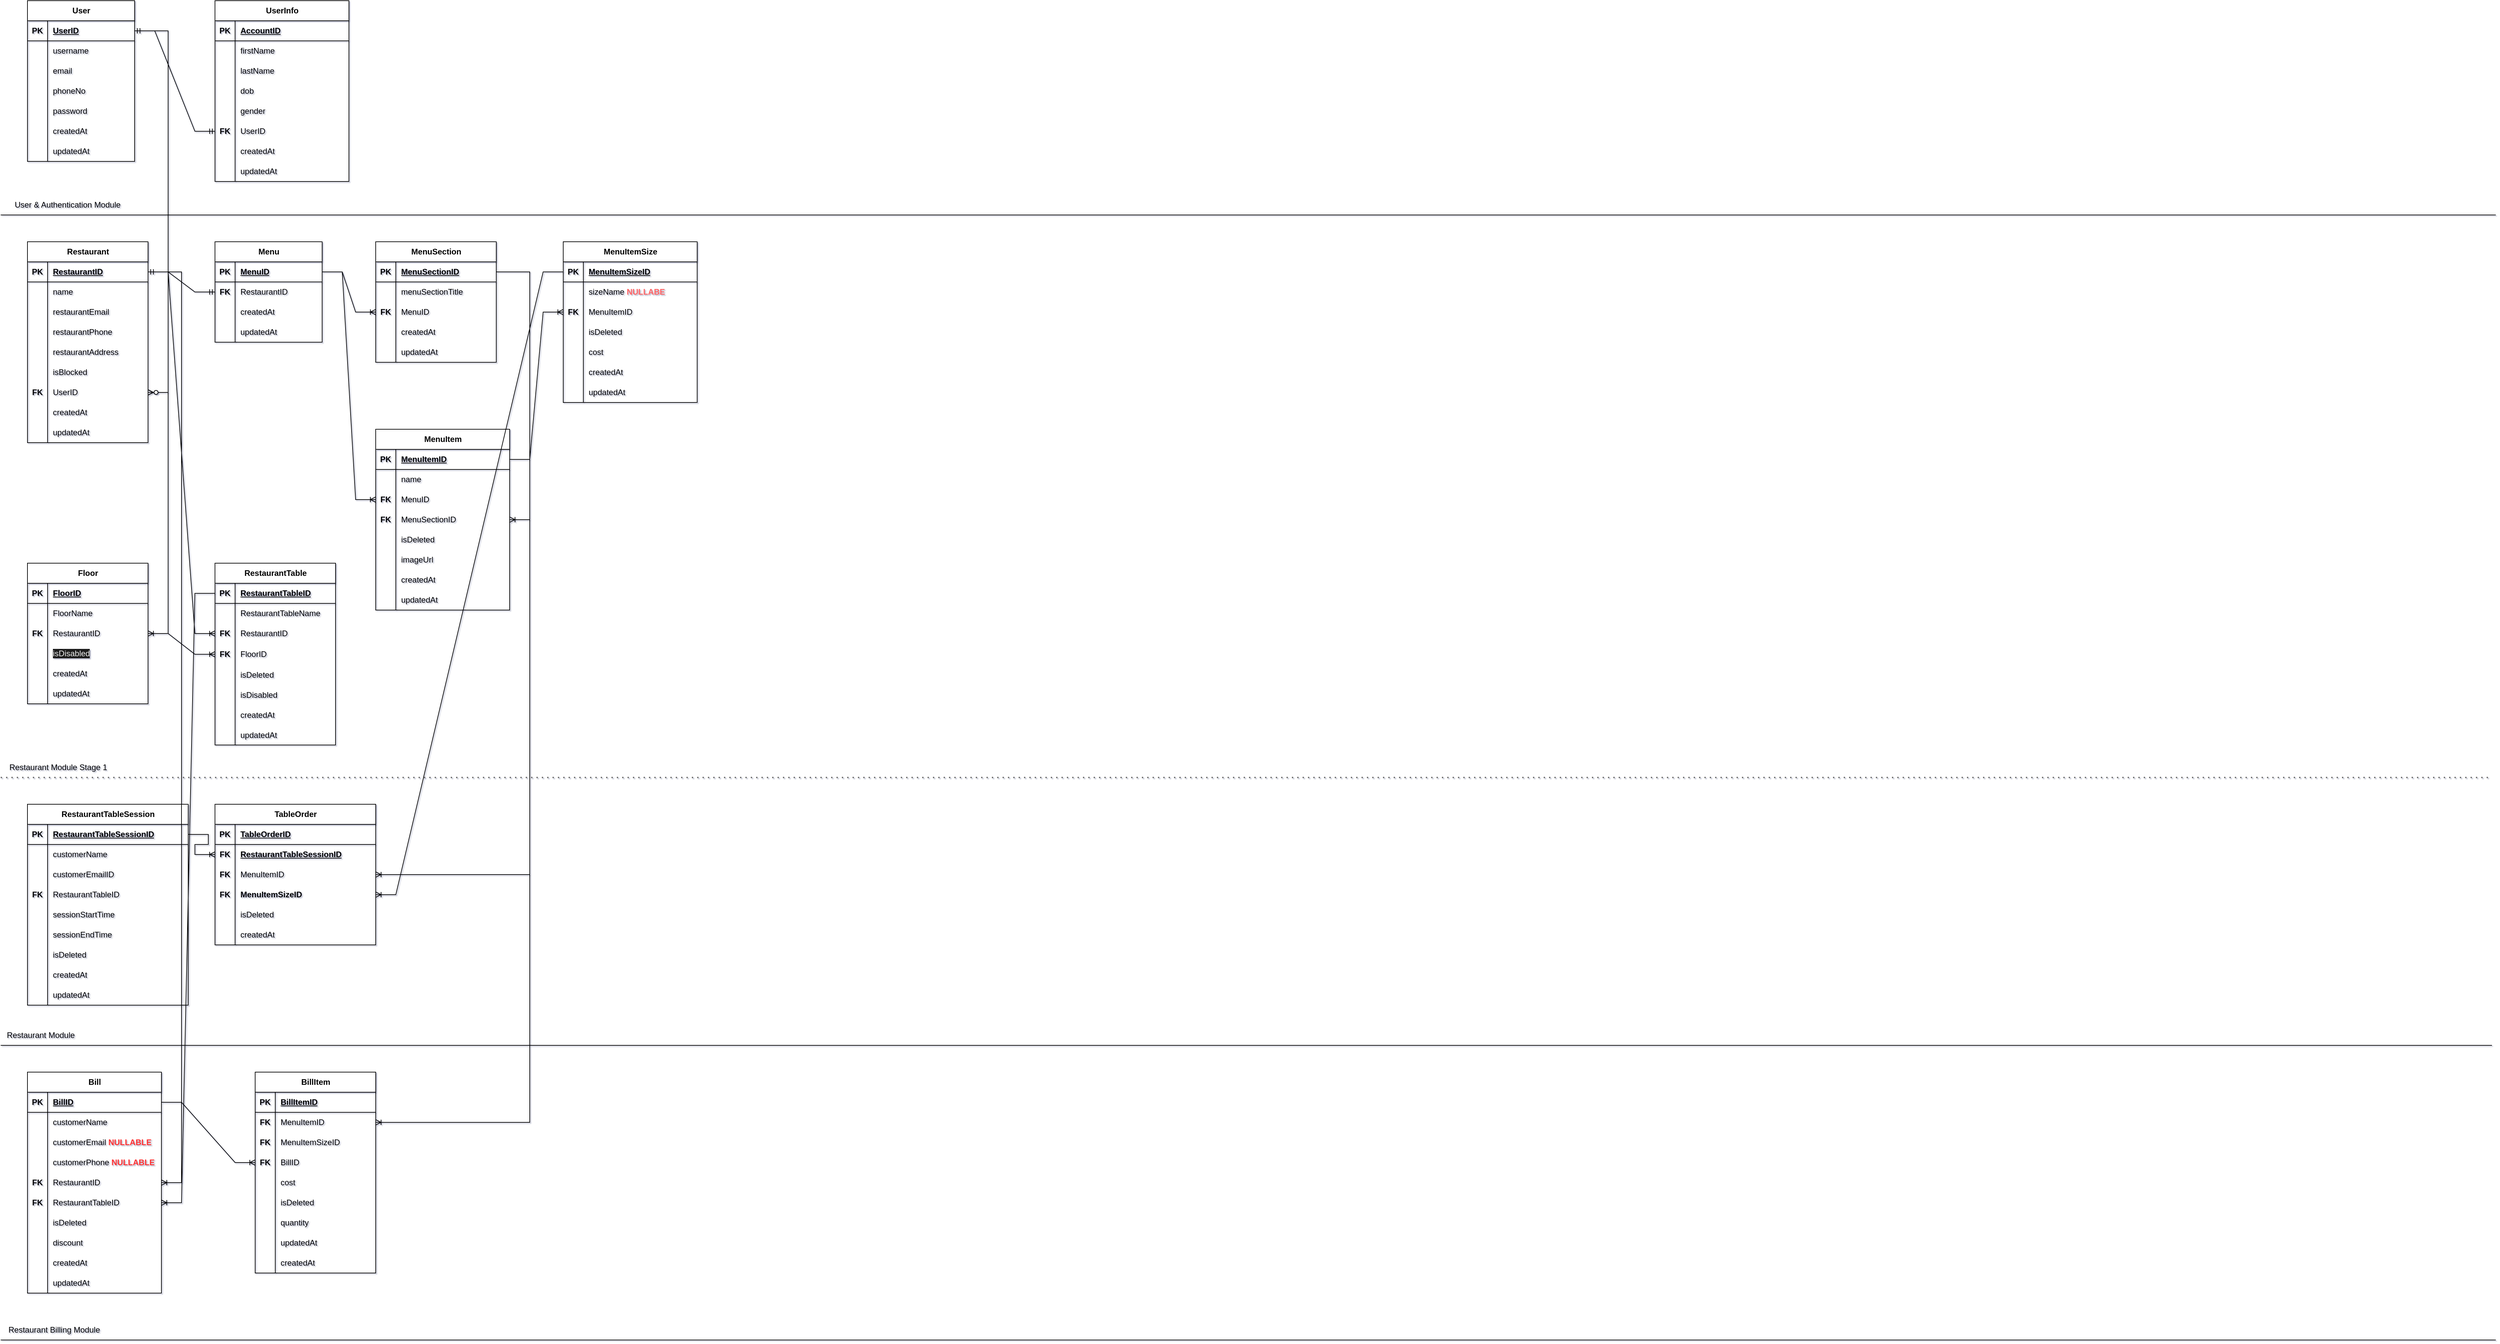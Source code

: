 <mxfile version="24.7.5" pages="2">
  <diagram id="R2lEEEUBdFMjLlhIrx00" name="Entity-Relation-Diagram">
    <mxGraphModel dx="2074" dy="1267" grid="0" gridSize="10" guides="1" tooltips="1" connect="1" arrows="1" fold="1" page="0" pageScale="1" pageWidth="4681" pageHeight="3300" math="0" shadow="1" extFonts="Permanent Marker^https://fonts.googleapis.com/css?family=Permanent+Marker">
      <root>
        <mxCell id="0" />
        <mxCell id="1" parent="0" />
        <mxCell id="PuXZ_RsbLVpL9uPJQudg-1" value="User" style="shape=table;startSize=30;container=1;collapsible=1;childLayout=tableLayout;fixedRows=1;rowLines=0;fontStyle=1;align=center;resizeLast=1;html=1;" parent="1" vertex="1">
          <mxGeometry x="80" y="40" width="160" height="240" as="geometry">
            <mxRectangle x="40" y="40" width="70" height="30" as="alternateBounds" />
          </mxGeometry>
        </mxCell>
        <mxCell id="PuXZ_RsbLVpL9uPJQudg-2" value="" style="shape=tableRow;horizontal=0;startSize=0;swimlaneHead=0;swimlaneBody=0;fillColor=none;collapsible=0;dropTarget=0;points=[[0,0.5],[1,0.5]];portConstraint=eastwest;top=0;left=0;right=0;bottom=1;" parent="PuXZ_RsbLVpL9uPJQudg-1" vertex="1">
          <mxGeometry y="30" width="160" height="30" as="geometry" />
        </mxCell>
        <mxCell id="PuXZ_RsbLVpL9uPJQudg-3" value="PK" style="shape=partialRectangle;connectable=0;fillColor=none;top=0;left=0;bottom=0;right=0;fontStyle=1;overflow=hidden;whiteSpace=wrap;html=1;" parent="PuXZ_RsbLVpL9uPJQudg-2" vertex="1">
          <mxGeometry width="30" height="30" as="geometry">
            <mxRectangle width="30" height="30" as="alternateBounds" />
          </mxGeometry>
        </mxCell>
        <mxCell id="PuXZ_RsbLVpL9uPJQudg-4" value="UserID" style="shape=partialRectangle;connectable=0;fillColor=none;top=0;left=0;bottom=0;right=0;align=left;spacingLeft=6;fontStyle=5;overflow=hidden;whiteSpace=wrap;html=1;" parent="PuXZ_RsbLVpL9uPJQudg-2" vertex="1">
          <mxGeometry x="30" width="130" height="30" as="geometry">
            <mxRectangle width="130" height="30" as="alternateBounds" />
          </mxGeometry>
        </mxCell>
        <mxCell id="PuXZ_RsbLVpL9uPJQudg-5" value="" style="shape=tableRow;horizontal=0;startSize=0;swimlaneHead=0;swimlaneBody=0;fillColor=none;collapsible=0;dropTarget=0;points=[[0,0.5],[1,0.5]];portConstraint=eastwest;top=0;left=0;right=0;bottom=0;" parent="PuXZ_RsbLVpL9uPJQudg-1" vertex="1">
          <mxGeometry y="60" width="160" height="30" as="geometry" />
        </mxCell>
        <mxCell id="PuXZ_RsbLVpL9uPJQudg-6" value="" style="shape=partialRectangle;connectable=0;fillColor=none;top=0;left=0;bottom=0;right=0;editable=1;overflow=hidden;whiteSpace=wrap;html=1;" parent="PuXZ_RsbLVpL9uPJQudg-5" vertex="1">
          <mxGeometry width="30" height="30" as="geometry">
            <mxRectangle width="30" height="30" as="alternateBounds" />
          </mxGeometry>
        </mxCell>
        <mxCell id="PuXZ_RsbLVpL9uPJQudg-7" value="username" style="shape=partialRectangle;connectable=0;fillColor=none;top=0;left=0;bottom=0;right=0;align=left;spacingLeft=6;overflow=hidden;whiteSpace=wrap;html=1;" parent="PuXZ_RsbLVpL9uPJQudg-5" vertex="1">
          <mxGeometry x="30" width="130" height="30" as="geometry">
            <mxRectangle width="130" height="30" as="alternateBounds" />
          </mxGeometry>
        </mxCell>
        <mxCell id="PuXZ_RsbLVpL9uPJQudg-51" value="" style="shape=tableRow;horizontal=0;startSize=0;swimlaneHead=0;swimlaneBody=0;fillColor=none;collapsible=0;dropTarget=0;points=[[0,0.5],[1,0.5]];portConstraint=eastwest;top=0;left=0;right=0;bottom=0;" parent="PuXZ_RsbLVpL9uPJQudg-1" vertex="1">
          <mxGeometry y="90" width="160" height="30" as="geometry" />
        </mxCell>
        <mxCell id="PuXZ_RsbLVpL9uPJQudg-52" value="" style="shape=partialRectangle;connectable=0;fillColor=none;top=0;left=0;bottom=0;right=0;editable=1;overflow=hidden;whiteSpace=wrap;html=1;" parent="PuXZ_RsbLVpL9uPJQudg-51" vertex="1">
          <mxGeometry width="30" height="30" as="geometry">
            <mxRectangle width="30" height="30" as="alternateBounds" />
          </mxGeometry>
        </mxCell>
        <mxCell id="PuXZ_RsbLVpL9uPJQudg-53" value="email" style="shape=partialRectangle;connectable=0;fillColor=none;top=0;left=0;bottom=0;right=0;align=left;spacingLeft=6;overflow=hidden;whiteSpace=wrap;html=1;" parent="PuXZ_RsbLVpL9uPJQudg-51" vertex="1">
          <mxGeometry x="30" width="130" height="30" as="geometry">
            <mxRectangle width="130" height="30" as="alternateBounds" />
          </mxGeometry>
        </mxCell>
        <mxCell id="PuXZ_RsbLVpL9uPJQudg-26" value="" style="shape=tableRow;horizontal=0;startSize=0;swimlaneHead=0;swimlaneBody=0;fillColor=none;collapsible=0;dropTarget=0;points=[[0,0.5],[1,0.5]];portConstraint=eastwest;top=0;left=0;right=0;bottom=0;" parent="PuXZ_RsbLVpL9uPJQudg-1" vertex="1">
          <mxGeometry y="120" width="160" height="30" as="geometry" />
        </mxCell>
        <mxCell id="PuXZ_RsbLVpL9uPJQudg-27" value="" style="shape=partialRectangle;connectable=0;fillColor=none;top=0;left=0;bottom=0;right=0;editable=1;overflow=hidden;whiteSpace=wrap;html=1;" parent="PuXZ_RsbLVpL9uPJQudg-26" vertex="1">
          <mxGeometry width="30" height="30" as="geometry">
            <mxRectangle width="30" height="30" as="alternateBounds" />
          </mxGeometry>
        </mxCell>
        <mxCell id="PuXZ_RsbLVpL9uPJQudg-28" value="phoneNo" style="shape=partialRectangle;connectable=0;fillColor=none;top=0;left=0;bottom=0;right=0;align=left;spacingLeft=6;overflow=hidden;whiteSpace=wrap;html=1;" parent="PuXZ_RsbLVpL9uPJQudg-26" vertex="1">
          <mxGeometry x="30" width="130" height="30" as="geometry">
            <mxRectangle width="130" height="30" as="alternateBounds" />
          </mxGeometry>
        </mxCell>
        <mxCell id="PuXZ_RsbLVpL9uPJQudg-29" value="" style="shape=tableRow;horizontal=0;startSize=0;swimlaneHead=0;swimlaneBody=0;fillColor=none;collapsible=0;dropTarget=0;points=[[0,0.5],[1,0.5]];portConstraint=eastwest;top=0;left=0;right=0;bottom=0;" parent="PuXZ_RsbLVpL9uPJQudg-1" vertex="1">
          <mxGeometry y="150" width="160" height="30" as="geometry" />
        </mxCell>
        <mxCell id="PuXZ_RsbLVpL9uPJQudg-30" value="" style="shape=partialRectangle;connectable=0;fillColor=none;top=0;left=0;bottom=0;right=0;editable=1;overflow=hidden;whiteSpace=wrap;html=1;" parent="PuXZ_RsbLVpL9uPJQudg-29" vertex="1">
          <mxGeometry width="30" height="30" as="geometry">
            <mxRectangle width="30" height="30" as="alternateBounds" />
          </mxGeometry>
        </mxCell>
        <mxCell id="PuXZ_RsbLVpL9uPJQudg-31" value="password" style="shape=partialRectangle;connectable=0;fillColor=none;top=0;left=0;bottom=0;right=0;align=left;spacingLeft=6;overflow=hidden;whiteSpace=wrap;html=1;" parent="PuXZ_RsbLVpL9uPJQudg-29" vertex="1">
          <mxGeometry x="30" width="130" height="30" as="geometry">
            <mxRectangle width="130" height="30" as="alternateBounds" />
          </mxGeometry>
        </mxCell>
        <mxCell id="PuXZ_RsbLVpL9uPJQudg-32" value="" style="shape=tableRow;horizontal=0;startSize=0;swimlaneHead=0;swimlaneBody=0;fillColor=none;collapsible=0;dropTarget=0;points=[[0,0.5],[1,0.5]];portConstraint=eastwest;top=0;left=0;right=0;bottom=0;" parent="PuXZ_RsbLVpL9uPJQudg-1" vertex="1">
          <mxGeometry y="180" width="160" height="30" as="geometry" />
        </mxCell>
        <mxCell id="PuXZ_RsbLVpL9uPJQudg-33" value="" style="shape=partialRectangle;connectable=0;fillColor=none;top=0;left=0;bottom=0;right=0;editable=1;overflow=hidden;whiteSpace=wrap;html=1;" parent="PuXZ_RsbLVpL9uPJQudg-32" vertex="1">
          <mxGeometry width="30" height="30" as="geometry">
            <mxRectangle width="30" height="30" as="alternateBounds" />
          </mxGeometry>
        </mxCell>
        <mxCell id="PuXZ_RsbLVpL9uPJQudg-34" value="createdAt" style="shape=partialRectangle;connectable=0;fillColor=none;top=0;left=0;bottom=0;right=0;align=left;spacingLeft=6;overflow=hidden;whiteSpace=wrap;html=1;" parent="PuXZ_RsbLVpL9uPJQudg-32" vertex="1">
          <mxGeometry x="30" width="130" height="30" as="geometry">
            <mxRectangle width="130" height="30" as="alternateBounds" />
          </mxGeometry>
        </mxCell>
        <mxCell id="PuXZ_RsbLVpL9uPJQudg-35" value="" style="shape=tableRow;horizontal=0;startSize=0;swimlaneHead=0;swimlaneBody=0;fillColor=none;collapsible=0;dropTarget=0;points=[[0,0.5],[1,0.5]];portConstraint=eastwest;top=0;left=0;right=0;bottom=0;" parent="PuXZ_RsbLVpL9uPJQudg-1" vertex="1">
          <mxGeometry y="210" width="160" height="30" as="geometry" />
        </mxCell>
        <mxCell id="PuXZ_RsbLVpL9uPJQudg-36" value="" style="shape=partialRectangle;connectable=0;fillColor=none;top=0;left=0;bottom=0;right=0;editable=1;overflow=hidden;whiteSpace=wrap;html=1;" parent="PuXZ_RsbLVpL9uPJQudg-35" vertex="1">
          <mxGeometry width="30" height="30" as="geometry">
            <mxRectangle width="30" height="30" as="alternateBounds" />
          </mxGeometry>
        </mxCell>
        <mxCell id="PuXZ_RsbLVpL9uPJQudg-37" value="updatedAt" style="shape=partialRectangle;connectable=0;fillColor=none;top=0;left=0;bottom=0;right=0;align=left;spacingLeft=6;overflow=hidden;whiteSpace=wrap;html=1;" parent="PuXZ_RsbLVpL9uPJQudg-35" vertex="1">
          <mxGeometry x="30" width="130" height="30" as="geometry">
            <mxRectangle width="130" height="30" as="alternateBounds" />
          </mxGeometry>
        </mxCell>
        <mxCell id="PuXZ_RsbLVpL9uPJQudg-38" value="UserInfo" style="shape=table;startSize=30;container=1;collapsible=1;childLayout=tableLayout;fixedRows=1;rowLines=0;fontStyle=1;align=center;resizeLast=1;html=1;" parent="1" vertex="1">
          <mxGeometry x="360" y="40" width="200" height="270" as="geometry" />
        </mxCell>
        <mxCell id="PuXZ_RsbLVpL9uPJQudg-39" value="" style="shape=tableRow;horizontal=0;startSize=0;swimlaneHead=0;swimlaneBody=0;fillColor=none;collapsible=0;dropTarget=0;points=[[0,0.5],[1,0.5]];portConstraint=eastwest;top=0;left=0;right=0;bottom=1;" parent="PuXZ_RsbLVpL9uPJQudg-38" vertex="1">
          <mxGeometry y="30" width="200" height="30" as="geometry" />
        </mxCell>
        <mxCell id="PuXZ_RsbLVpL9uPJQudg-40" value="PK" style="shape=partialRectangle;connectable=0;fillColor=none;top=0;left=0;bottom=0;right=0;fontStyle=1;overflow=hidden;whiteSpace=wrap;html=1;" parent="PuXZ_RsbLVpL9uPJQudg-39" vertex="1">
          <mxGeometry width="30" height="30" as="geometry">
            <mxRectangle width="30" height="30" as="alternateBounds" />
          </mxGeometry>
        </mxCell>
        <mxCell id="PuXZ_RsbLVpL9uPJQudg-41" value="AccountID" style="shape=partialRectangle;connectable=0;fillColor=none;top=0;left=0;bottom=0;right=0;align=left;spacingLeft=6;fontStyle=5;overflow=hidden;whiteSpace=wrap;html=1;" parent="PuXZ_RsbLVpL9uPJQudg-39" vertex="1">
          <mxGeometry x="30" width="170" height="30" as="geometry">
            <mxRectangle width="170" height="30" as="alternateBounds" />
          </mxGeometry>
        </mxCell>
        <mxCell id="PuXZ_RsbLVpL9uPJQudg-42" value="" style="shape=tableRow;horizontal=0;startSize=0;swimlaneHead=0;swimlaneBody=0;fillColor=none;collapsible=0;dropTarget=0;points=[[0,0.5],[1,0.5]];portConstraint=eastwest;top=0;left=0;right=0;bottom=0;" parent="PuXZ_RsbLVpL9uPJQudg-38" vertex="1">
          <mxGeometry y="60" width="200" height="30" as="geometry" />
        </mxCell>
        <mxCell id="PuXZ_RsbLVpL9uPJQudg-43" value="" style="shape=partialRectangle;connectable=0;fillColor=none;top=0;left=0;bottom=0;right=0;editable=1;overflow=hidden;whiteSpace=wrap;html=1;" parent="PuXZ_RsbLVpL9uPJQudg-42" vertex="1">
          <mxGeometry width="30" height="30" as="geometry">
            <mxRectangle width="30" height="30" as="alternateBounds" />
          </mxGeometry>
        </mxCell>
        <mxCell id="PuXZ_RsbLVpL9uPJQudg-44" value="firstName" style="shape=partialRectangle;connectable=0;fillColor=none;top=0;left=0;bottom=0;right=0;align=left;spacingLeft=6;overflow=hidden;whiteSpace=wrap;html=1;" parent="PuXZ_RsbLVpL9uPJQudg-42" vertex="1">
          <mxGeometry x="30" width="170" height="30" as="geometry">
            <mxRectangle width="170" height="30" as="alternateBounds" />
          </mxGeometry>
        </mxCell>
        <mxCell id="PuXZ_RsbLVpL9uPJQudg-45" value="" style="shape=tableRow;horizontal=0;startSize=0;swimlaneHead=0;swimlaneBody=0;fillColor=none;collapsible=0;dropTarget=0;points=[[0,0.5],[1,0.5]];portConstraint=eastwest;top=0;left=0;right=0;bottom=0;" parent="PuXZ_RsbLVpL9uPJQudg-38" vertex="1">
          <mxGeometry y="90" width="200" height="30" as="geometry" />
        </mxCell>
        <mxCell id="PuXZ_RsbLVpL9uPJQudg-46" value="" style="shape=partialRectangle;connectable=0;fillColor=none;top=0;left=0;bottom=0;right=0;editable=1;overflow=hidden;whiteSpace=wrap;html=1;" parent="PuXZ_RsbLVpL9uPJQudg-45" vertex="1">
          <mxGeometry width="30" height="30" as="geometry">
            <mxRectangle width="30" height="30" as="alternateBounds" />
          </mxGeometry>
        </mxCell>
        <mxCell id="PuXZ_RsbLVpL9uPJQudg-47" value="lastName" style="shape=partialRectangle;connectable=0;fillColor=none;top=0;left=0;bottom=0;right=0;align=left;spacingLeft=6;overflow=hidden;whiteSpace=wrap;html=1;" parent="PuXZ_RsbLVpL9uPJQudg-45" vertex="1">
          <mxGeometry x="30" width="170" height="30" as="geometry">
            <mxRectangle width="170" height="30" as="alternateBounds" />
          </mxGeometry>
        </mxCell>
        <mxCell id="PuXZ_RsbLVpL9uPJQudg-48" value="" style="shape=tableRow;horizontal=0;startSize=0;swimlaneHead=0;swimlaneBody=0;fillColor=none;collapsible=0;dropTarget=0;points=[[0,0.5],[1,0.5]];portConstraint=eastwest;top=0;left=0;right=0;bottom=0;" parent="PuXZ_RsbLVpL9uPJQudg-38" vertex="1">
          <mxGeometry y="120" width="200" height="30" as="geometry" />
        </mxCell>
        <mxCell id="PuXZ_RsbLVpL9uPJQudg-49" value="" style="shape=partialRectangle;connectable=0;fillColor=none;top=0;left=0;bottom=0;right=0;editable=1;overflow=hidden;whiteSpace=wrap;html=1;" parent="PuXZ_RsbLVpL9uPJQudg-48" vertex="1">
          <mxGeometry width="30" height="30" as="geometry">
            <mxRectangle width="30" height="30" as="alternateBounds" />
          </mxGeometry>
        </mxCell>
        <mxCell id="PuXZ_RsbLVpL9uPJQudg-50" value="dob" style="shape=partialRectangle;connectable=0;fillColor=none;top=0;left=0;bottom=0;right=0;align=left;spacingLeft=6;overflow=hidden;whiteSpace=wrap;html=1;" parent="PuXZ_RsbLVpL9uPJQudg-48" vertex="1">
          <mxGeometry x="30" width="170" height="30" as="geometry">
            <mxRectangle width="170" height="30" as="alternateBounds" />
          </mxGeometry>
        </mxCell>
        <mxCell id="PuXZ_RsbLVpL9uPJQudg-63" value="" style="shape=tableRow;horizontal=0;startSize=0;swimlaneHead=0;swimlaneBody=0;fillColor=none;collapsible=0;dropTarget=0;points=[[0,0.5],[1,0.5]];portConstraint=eastwest;top=0;left=0;right=0;bottom=0;" parent="PuXZ_RsbLVpL9uPJQudg-38" vertex="1">
          <mxGeometry y="150" width="200" height="30" as="geometry" />
        </mxCell>
        <mxCell id="PuXZ_RsbLVpL9uPJQudg-64" value="" style="shape=partialRectangle;connectable=0;fillColor=none;top=0;left=0;bottom=0;right=0;editable=1;overflow=hidden;whiteSpace=wrap;html=1;" parent="PuXZ_RsbLVpL9uPJQudg-63" vertex="1">
          <mxGeometry width="30" height="30" as="geometry">
            <mxRectangle width="30" height="30" as="alternateBounds" />
          </mxGeometry>
        </mxCell>
        <mxCell id="PuXZ_RsbLVpL9uPJQudg-65" value="gender" style="shape=partialRectangle;connectable=0;fillColor=none;top=0;left=0;bottom=0;right=0;align=left;spacingLeft=6;overflow=hidden;whiteSpace=wrap;html=1;" parent="PuXZ_RsbLVpL9uPJQudg-63" vertex="1">
          <mxGeometry x="30" width="170" height="30" as="geometry">
            <mxRectangle width="170" height="30" as="alternateBounds" />
          </mxGeometry>
        </mxCell>
        <mxCell id="PuXZ_RsbLVpL9uPJQudg-54" value="" style="shape=tableRow;horizontal=0;startSize=0;swimlaneHead=0;swimlaneBody=0;fillColor=none;collapsible=0;dropTarget=0;points=[[0,0.5],[1,0.5]];portConstraint=eastwest;top=0;left=0;right=0;bottom=0;" parent="PuXZ_RsbLVpL9uPJQudg-38" vertex="1">
          <mxGeometry y="180" width="200" height="30" as="geometry" />
        </mxCell>
        <mxCell id="PuXZ_RsbLVpL9uPJQudg-55" value="&lt;b&gt;FK&lt;/b&gt;" style="shape=partialRectangle;connectable=0;fillColor=none;top=0;left=0;bottom=0;right=0;editable=1;overflow=hidden;whiteSpace=wrap;html=1;" parent="PuXZ_RsbLVpL9uPJQudg-54" vertex="1">
          <mxGeometry width="30" height="30" as="geometry">
            <mxRectangle width="30" height="30" as="alternateBounds" />
          </mxGeometry>
        </mxCell>
        <mxCell id="PuXZ_RsbLVpL9uPJQudg-56" value="UserID" style="shape=partialRectangle;connectable=0;fillColor=none;top=0;left=0;bottom=0;right=0;align=left;spacingLeft=6;overflow=hidden;whiteSpace=wrap;html=1;" parent="PuXZ_RsbLVpL9uPJQudg-54" vertex="1">
          <mxGeometry x="30" width="170" height="30" as="geometry">
            <mxRectangle width="170" height="30" as="alternateBounds" />
          </mxGeometry>
        </mxCell>
        <mxCell id="PuXZ_RsbLVpL9uPJQudg-57" value="" style="shape=tableRow;horizontal=0;startSize=0;swimlaneHead=0;swimlaneBody=0;fillColor=none;collapsible=0;dropTarget=0;points=[[0,0.5],[1,0.5]];portConstraint=eastwest;top=0;left=0;right=0;bottom=0;" parent="PuXZ_RsbLVpL9uPJQudg-38" vertex="1">
          <mxGeometry y="210" width="200" height="30" as="geometry" />
        </mxCell>
        <mxCell id="PuXZ_RsbLVpL9uPJQudg-58" value="" style="shape=partialRectangle;connectable=0;fillColor=none;top=0;left=0;bottom=0;right=0;editable=1;overflow=hidden;whiteSpace=wrap;html=1;" parent="PuXZ_RsbLVpL9uPJQudg-57" vertex="1">
          <mxGeometry width="30" height="30" as="geometry">
            <mxRectangle width="30" height="30" as="alternateBounds" />
          </mxGeometry>
        </mxCell>
        <mxCell id="PuXZ_RsbLVpL9uPJQudg-59" value="createdAt" style="shape=partialRectangle;connectable=0;fillColor=none;top=0;left=0;bottom=0;right=0;align=left;spacingLeft=6;overflow=hidden;whiteSpace=wrap;html=1;" parent="PuXZ_RsbLVpL9uPJQudg-57" vertex="1">
          <mxGeometry x="30" width="170" height="30" as="geometry">
            <mxRectangle width="170" height="30" as="alternateBounds" />
          </mxGeometry>
        </mxCell>
        <mxCell id="PuXZ_RsbLVpL9uPJQudg-60" value="" style="shape=tableRow;horizontal=0;startSize=0;swimlaneHead=0;swimlaneBody=0;fillColor=none;collapsible=0;dropTarget=0;points=[[0,0.5],[1,0.5]];portConstraint=eastwest;top=0;left=0;right=0;bottom=0;" parent="PuXZ_RsbLVpL9uPJQudg-38" vertex="1">
          <mxGeometry y="240" width="200" height="30" as="geometry" />
        </mxCell>
        <mxCell id="PuXZ_RsbLVpL9uPJQudg-61" value="" style="shape=partialRectangle;connectable=0;fillColor=none;top=0;left=0;bottom=0;right=0;editable=1;overflow=hidden;whiteSpace=wrap;html=1;" parent="PuXZ_RsbLVpL9uPJQudg-60" vertex="1">
          <mxGeometry width="30" height="30" as="geometry">
            <mxRectangle width="30" height="30" as="alternateBounds" />
          </mxGeometry>
        </mxCell>
        <mxCell id="PuXZ_RsbLVpL9uPJQudg-62" value="updatedAt" style="shape=partialRectangle;connectable=0;fillColor=none;top=0;left=0;bottom=0;right=0;align=left;spacingLeft=6;overflow=hidden;whiteSpace=wrap;html=1;" parent="PuXZ_RsbLVpL9uPJQudg-60" vertex="1">
          <mxGeometry x="30" width="170" height="30" as="geometry">
            <mxRectangle width="170" height="30" as="alternateBounds" />
          </mxGeometry>
        </mxCell>
        <mxCell id="PuXZ_RsbLVpL9uPJQudg-69" value="" style="edgeStyle=entityRelationEdgeStyle;fontSize=12;html=1;endArrow=ERmandOne;startArrow=ERmandOne;rounded=0;" parent="1" source="PuXZ_RsbLVpL9uPJQudg-2" target="PuXZ_RsbLVpL9uPJQudg-54" edge="1">
          <mxGeometry width="100" height="100" relative="1" as="geometry">
            <mxPoint x="290" y="300" as="sourcePoint" />
            <mxPoint x="390" y="200" as="targetPoint" />
          </mxGeometry>
        </mxCell>
        <mxCell id="PuXZ_RsbLVpL9uPJQudg-70" value="Restaurant" style="shape=table;startSize=30;container=1;collapsible=1;childLayout=tableLayout;fixedRows=1;rowLines=0;fontStyle=1;align=center;resizeLast=1;html=1;" parent="1" vertex="1">
          <mxGeometry x="80" y="400" width="180" height="300" as="geometry" />
        </mxCell>
        <mxCell id="PuXZ_RsbLVpL9uPJQudg-71" value="" style="shape=tableRow;horizontal=0;startSize=0;swimlaneHead=0;swimlaneBody=0;fillColor=none;collapsible=0;dropTarget=0;points=[[0,0.5],[1,0.5]];portConstraint=eastwest;top=0;left=0;right=0;bottom=1;" parent="PuXZ_RsbLVpL9uPJQudg-70" vertex="1">
          <mxGeometry y="30" width="180" height="30" as="geometry" />
        </mxCell>
        <mxCell id="PuXZ_RsbLVpL9uPJQudg-72" value="PK" style="shape=partialRectangle;connectable=0;fillColor=none;top=0;left=0;bottom=0;right=0;fontStyle=1;overflow=hidden;whiteSpace=wrap;html=1;" parent="PuXZ_RsbLVpL9uPJQudg-71" vertex="1">
          <mxGeometry width="30" height="30" as="geometry">
            <mxRectangle width="30" height="30" as="alternateBounds" />
          </mxGeometry>
        </mxCell>
        <mxCell id="PuXZ_RsbLVpL9uPJQudg-73" value="RestaurantID" style="shape=partialRectangle;connectable=0;fillColor=none;top=0;left=0;bottom=0;right=0;align=left;spacingLeft=6;fontStyle=5;overflow=hidden;whiteSpace=wrap;html=1;" parent="PuXZ_RsbLVpL9uPJQudg-71" vertex="1">
          <mxGeometry x="30" width="150" height="30" as="geometry">
            <mxRectangle width="150" height="30" as="alternateBounds" />
          </mxGeometry>
        </mxCell>
        <mxCell id="PuXZ_RsbLVpL9uPJQudg-74" value="" style="shape=tableRow;horizontal=0;startSize=0;swimlaneHead=0;swimlaneBody=0;fillColor=none;collapsible=0;dropTarget=0;points=[[0,0.5],[1,0.5]];portConstraint=eastwest;top=0;left=0;right=0;bottom=0;" parent="PuXZ_RsbLVpL9uPJQudg-70" vertex="1">
          <mxGeometry y="60" width="180" height="30" as="geometry" />
        </mxCell>
        <mxCell id="PuXZ_RsbLVpL9uPJQudg-75" value="" style="shape=partialRectangle;connectable=0;fillColor=none;top=0;left=0;bottom=0;right=0;editable=1;overflow=hidden;whiteSpace=wrap;html=1;" parent="PuXZ_RsbLVpL9uPJQudg-74" vertex="1">
          <mxGeometry width="30" height="30" as="geometry">
            <mxRectangle width="30" height="30" as="alternateBounds" />
          </mxGeometry>
        </mxCell>
        <mxCell id="PuXZ_RsbLVpL9uPJQudg-76" value="name" style="shape=partialRectangle;connectable=0;fillColor=none;top=0;left=0;bottom=0;right=0;align=left;spacingLeft=6;overflow=hidden;whiteSpace=wrap;html=1;" parent="PuXZ_RsbLVpL9uPJQudg-74" vertex="1">
          <mxGeometry x="30" width="150" height="30" as="geometry">
            <mxRectangle width="150" height="30" as="alternateBounds" />
          </mxGeometry>
        </mxCell>
        <mxCell id="PuXZ_RsbLVpL9uPJQudg-77" value="" style="shape=tableRow;horizontal=0;startSize=0;swimlaneHead=0;swimlaneBody=0;fillColor=none;collapsible=0;dropTarget=0;points=[[0,0.5],[1,0.5]];portConstraint=eastwest;top=0;left=0;right=0;bottom=0;" parent="PuXZ_RsbLVpL9uPJQudg-70" vertex="1">
          <mxGeometry y="90" width="180" height="30" as="geometry" />
        </mxCell>
        <mxCell id="PuXZ_RsbLVpL9uPJQudg-78" value="" style="shape=partialRectangle;connectable=0;fillColor=none;top=0;left=0;bottom=0;right=0;editable=1;overflow=hidden;whiteSpace=wrap;html=1;" parent="PuXZ_RsbLVpL9uPJQudg-77" vertex="1">
          <mxGeometry width="30" height="30" as="geometry">
            <mxRectangle width="30" height="30" as="alternateBounds" />
          </mxGeometry>
        </mxCell>
        <mxCell id="PuXZ_RsbLVpL9uPJQudg-79" value="restaurantEmail" style="shape=partialRectangle;connectable=0;fillColor=none;top=0;left=0;bottom=0;right=0;align=left;spacingLeft=6;overflow=hidden;whiteSpace=wrap;html=1;" parent="PuXZ_RsbLVpL9uPJQudg-77" vertex="1">
          <mxGeometry x="30" width="150" height="30" as="geometry">
            <mxRectangle width="150" height="30" as="alternateBounds" />
          </mxGeometry>
        </mxCell>
        <mxCell id="PuXZ_RsbLVpL9uPJQudg-83" value="" style="shape=tableRow;horizontal=0;startSize=0;swimlaneHead=0;swimlaneBody=0;fillColor=none;collapsible=0;dropTarget=0;points=[[0,0.5],[1,0.5]];portConstraint=eastwest;top=0;left=0;right=0;bottom=0;" parent="PuXZ_RsbLVpL9uPJQudg-70" vertex="1">
          <mxGeometry y="120" width="180" height="30" as="geometry" />
        </mxCell>
        <mxCell id="PuXZ_RsbLVpL9uPJQudg-84" value="" style="shape=partialRectangle;connectable=0;fillColor=none;top=0;left=0;bottom=0;right=0;editable=1;overflow=hidden;whiteSpace=wrap;html=1;" parent="PuXZ_RsbLVpL9uPJQudg-83" vertex="1">
          <mxGeometry width="30" height="30" as="geometry">
            <mxRectangle width="30" height="30" as="alternateBounds" />
          </mxGeometry>
        </mxCell>
        <mxCell id="PuXZ_RsbLVpL9uPJQudg-85" value="restaurantPhone" style="shape=partialRectangle;connectable=0;fillColor=none;top=0;left=0;bottom=0;right=0;align=left;spacingLeft=6;overflow=hidden;whiteSpace=wrap;html=1;" parent="PuXZ_RsbLVpL9uPJQudg-83" vertex="1">
          <mxGeometry x="30" width="150" height="30" as="geometry">
            <mxRectangle width="150" height="30" as="alternateBounds" />
          </mxGeometry>
        </mxCell>
        <mxCell id="PuXZ_RsbLVpL9uPJQudg-95" value="" style="shape=tableRow;horizontal=0;startSize=0;swimlaneHead=0;swimlaneBody=0;fillColor=none;collapsible=0;dropTarget=0;points=[[0,0.5],[1,0.5]];portConstraint=eastwest;top=0;left=0;right=0;bottom=0;" parent="PuXZ_RsbLVpL9uPJQudg-70" vertex="1">
          <mxGeometry y="150" width="180" height="30" as="geometry" />
        </mxCell>
        <mxCell id="PuXZ_RsbLVpL9uPJQudg-96" value="" style="shape=partialRectangle;connectable=0;fillColor=none;top=0;left=0;bottom=0;right=0;editable=1;overflow=hidden;whiteSpace=wrap;html=1;" parent="PuXZ_RsbLVpL9uPJQudg-95" vertex="1">
          <mxGeometry width="30" height="30" as="geometry">
            <mxRectangle width="30" height="30" as="alternateBounds" />
          </mxGeometry>
        </mxCell>
        <mxCell id="PuXZ_RsbLVpL9uPJQudg-97" value="restaurantAddress" style="shape=partialRectangle;connectable=0;fillColor=none;top=0;left=0;bottom=0;right=0;align=left;spacingLeft=6;overflow=hidden;whiteSpace=wrap;html=1;" parent="PuXZ_RsbLVpL9uPJQudg-95" vertex="1">
          <mxGeometry x="30" width="150" height="30" as="geometry">
            <mxRectangle width="150" height="30" as="alternateBounds" />
          </mxGeometry>
        </mxCell>
        <mxCell id="9EVjVidG7vqOGD0yU8Kl-27" value="" style="shape=tableRow;horizontal=0;startSize=0;swimlaneHead=0;swimlaneBody=0;fillColor=none;collapsible=0;dropTarget=0;points=[[0,0.5],[1,0.5]];portConstraint=eastwest;top=0;left=0;right=0;bottom=0;" parent="PuXZ_RsbLVpL9uPJQudg-70" vertex="1">
          <mxGeometry y="180" width="180" height="30" as="geometry" />
        </mxCell>
        <mxCell id="9EVjVidG7vqOGD0yU8Kl-28" value="" style="shape=partialRectangle;connectable=0;fillColor=none;top=0;left=0;bottom=0;right=0;editable=1;overflow=hidden;whiteSpace=wrap;html=1;" parent="9EVjVidG7vqOGD0yU8Kl-27" vertex="1">
          <mxGeometry width="30" height="30" as="geometry">
            <mxRectangle width="30" height="30" as="alternateBounds" />
          </mxGeometry>
        </mxCell>
        <mxCell id="9EVjVidG7vqOGD0yU8Kl-29" value="isBlocked" style="shape=partialRectangle;connectable=0;fillColor=none;top=0;left=0;bottom=0;right=0;align=left;spacingLeft=6;overflow=hidden;whiteSpace=wrap;html=1;" parent="9EVjVidG7vqOGD0yU8Kl-27" vertex="1">
          <mxGeometry x="30" width="150" height="30" as="geometry">
            <mxRectangle width="150" height="30" as="alternateBounds" />
          </mxGeometry>
        </mxCell>
        <mxCell id="PuXZ_RsbLVpL9uPJQudg-98" value="" style="shape=tableRow;horizontal=0;startSize=0;swimlaneHead=0;swimlaneBody=0;fillColor=none;collapsible=0;dropTarget=0;points=[[0,0.5],[1,0.5]];portConstraint=eastwest;top=0;left=0;right=0;bottom=0;" parent="PuXZ_RsbLVpL9uPJQudg-70" vertex="1">
          <mxGeometry y="210" width="180" height="30" as="geometry" />
        </mxCell>
        <mxCell id="PuXZ_RsbLVpL9uPJQudg-99" value="&lt;b&gt;FK&lt;/b&gt;" style="shape=partialRectangle;connectable=0;fillColor=none;top=0;left=0;bottom=0;right=0;editable=1;overflow=hidden;whiteSpace=wrap;html=1;" parent="PuXZ_RsbLVpL9uPJQudg-98" vertex="1">
          <mxGeometry width="30" height="30" as="geometry">
            <mxRectangle width="30" height="30" as="alternateBounds" />
          </mxGeometry>
        </mxCell>
        <mxCell id="PuXZ_RsbLVpL9uPJQudg-100" value="UserID" style="shape=partialRectangle;connectable=0;fillColor=none;top=0;left=0;bottom=0;right=0;align=left;spacingLeft=6;overflow=hidden;whiteSpace=wrap;html=1;" parent="PuXZ_RsbLVpL9uPJQudg-98" vertex="1">
          <mxGeometry x="30" width="150" height="30" as="geometry">
            <mxRectangle width="150" height="30" as="alternateBounds" />
          </mxGeometry>
        </mxCell>
        <mxCell id="PuXZ_RsbLVpL9uPJQudg-105" value="" style="shape=tableRow;horizontal=0;startSize=0;swimlaneHead=0;swimlaneBody=0;fillColor=none;collapsible=0;dropTarget=0;points=[[0,0.5],[1,0.5]];portConstraint=eastwest;top=0;left=0;right=0;bottom=0;" parent="PuXZ_RsbLVpL9uPJQudg-70" vertex="1">
          <mxGeometry y="240" width="180" height="30" as="geometry" />
        </mxCell>
        <mxCell id="PuXZ_RsbLVpL9uPJQudg-106" value="" style="shape=partialRectangle;connectable=0;fillColor=none;top=0;left=0;bottom=0;right=0;editable=1;overflow=hidden;whiteSpace=wrap;html=1;" parent="PuXZ_RsbLVpL9uPJQudg-105" vertex="1">
          <mxGeometry width="30" height="30" as="geometry">
            <mxRectangle width="30" height="30" as="alternateBounds" />
          </mxGeometry>
        </mxCell>
        <mxCell id="PuXZ_RsbLVpL9uPJQudg-107" value="createdAt" style="shape=partialRectangle;connectable=0;fillColor=none;top=0;left=0;bottom=0;right=0;align=left;spacingLeft=6;overflow=hidden;whiteSpace=wrap;html=1;" parent="PuXZ_RsbLVpL9uPJQudg-105" vertex="1">
          <mxGeometry x="30" width="150" height="30" as="geometry">
            <mxRectangle width="150" height="30" as="alternateBounds" />
          </mxGeometry>
        </mxCell>
        <mxCell id="PuXZ_RsbLVpL9uPJQudg-108" value="" style="shape=tableRow;horizontal=0;startSize=0;swimlaneHead=0;swimlaneBody=0;fillColor=none;collapsible=0;dropTarget=0;points=[[0,0.5],[1,0.5]];portConstraint=eastwest;top=0;left=0;right=0;bottom=0;" parent="PuXZ_RsbLVpL9uPJQudg-70" vertex="1">
          <mxGeometry y="270" width="180" height="30" as="geometry" />
        </mxCell>
        <mxCell id="PuXZ_RsbLVpL9uPJQudg-109" value="" style="shape=partialRectangle;connectable=0;fillColor=none;top=0;left=0;bottom=0;right=0;editable=1;overflow=hidden;whiteSpace=wrap;html=1;" parent="PuXZ_RsbLVpL9uPJQudg-108" vertex="1">
          <mxGeometry width="30" height="30" as="geometry">
            <mxRectangle width="30" height="30" as="alternateBounds" />
          </mxGeometry>
        </mxCell>
        <mxCell id="PuXZ_RsbLVpL9uPJQudg-110" value="updatedAt" style="shape=partialRectangle;connectable=0;fillColor=none;top=0;left=0;bottom=0;right=0;align=left;spacingLeft=6;overflow=hidden;whiteSpace=wrap;html=1;" parent="PuXZ_RsbLVpL9uPJQudg-108" vertex="1">
          <mxGeometry x="30" width="150" height="30" as="geometry">
            <mxRectangle width="150" height="30" as="alternateBounds" />
          </mxGeometry>
        </mxCell>
        <mxCell id="PuXZ_RsbLVpL9uPJQudg-104" value="" style="edgeStyle=entityRelationEdgeStyle;fontSize=12;html=1;endArrow=ERzeroToMany;startArrow=ERmandOne;rounded=0;" parent="1" source="PuXZ_RsbLVpL9uPJQudg-2" target="PuXZ_RsbLVpL9uPJQudg-98" edge="1">
          <mxGeometry width="100" height="100" relative="1" as="geometry">
            <mxPoint x="-5.684e-14" y="150" as="sourcePoint" />
            <mxPoint x="20.0" y="470" as="targetPoint" />
          </mxGeometry>
        </mxCell>
        <mxCell id="PuXZ_RsbLVpL9uPJQudg-111" value="Menu" style="shape=table;startSize=30;container=1;collapsible=1;childLayout=tableLayout;fixedRows=1;rowLines=0;fontStyle=1;align=center;resizeLast=1;html=1;" parent="1" vertex="1">
          <mxGeometry x="360" y="400" width="160" height="150" as="geometry" />
        </mxCell>
        <mxCell id="PuXZ_RsbLVpL9uPJQudg-112" value="" style="shape=tableRow;horizontal=0;startSize=0;swimlaneHead=0;swimlaneBody=0;fillColor=none;collapsible=0;dropTarget=0;points=[[0,0.5],[1,0.5]];portConstraint=eastwest;top=0;left=0;right=0;bottom=1;" parent="PuXZ_RsbLVpL9uPJQudg-111" vertex="1">
          <mxGeometry y="30" width="160" height="30" as="geometry" />
        </mxCell>
        <mxCell id="PuXZ_RsbLVpL9uPJQudg-113" value="PK" style="shape=partialRectangle;connectable=0;fillColor=none;top=0;left=0;bottom=0;right=0;fontStyle=1;overflow=hidden;whiteSpace=wrap;html=1;" parent="PuXZ_RsbLVpL9uPJQudg-112" vertex="1">
          <mxGeometry width="30" height="30" as="geometry">
            <mxRectangle width="30" height="30" as="alternateBounds" />
          </mxGeometry>
        </mxCell>
        <mxCell id="PuXZ_RsbLVpL9uPJQudg-114" value="MenuID" style="shape=partialRectangle;connectable=0;fillColor=none;top=0;left=0;bottom=0;right=0;align=left;spacingLeft=6;fontStyle=5;overflow=hidden;whiteSpace=wrap;html=1;" parent="PuXZ_RsbLVpL9uPJQudg-112" vertex="1">
          <mxGeometry x="30" width="130" height="30" as="geometry">
            <mxRectangle width="130" height="30" as="alternateBounds" />
          </mxGeometry>
        </mxCell>
        <mxCell id="PuXZ_RsbLVpL9uPJQudg-115" value="" style="shape=tableRow;horizontal=0;startSize=0;swimlaneHead=0;swimlaneBody=0;fillColor=none;collapsible=0;dropTarget=0;points=[[0,0.5],[1,0.5]];portConstraint=eastwest;top=0;left=0;right=0;bottom=0;" parent="PuXZ_RsbLVpL9uPJQudg-111" vertex="1">
          <mxGeometry y="60" width="160" height="30" as="geometry" />
        </mxCell>
        <mxCell id="PuXZ_RsbLVpL9uPJQudg-116" value="&lt;b&gt;FK&lt;/b&gt;" style="shape=partialRectangle;connectable=0;fillColor=none;top=0;left=0;bottom=0;right=0;editable=1;overflow=hidden;whiteSpace=wrap;html=1;" parent="PuXZ_RsbLVpL9uPJQudg-115" vertex="1">
          <mxGeometry width="30" height="30" as="geometry">
            <mxRectangle width="30" height="30" as="alternateBounds" />
          </mxGeometry>
        </mxCell>
        <mxCell id="PuXZ_RsbLVpL9uPJQudg-117" value="R&lt;span style=&quot;background-color: initial;&quot;&gt;estaurantID&lt;/span&gt;" style="shape=partialRectangle;connectable=0;fillColor=none;top=0;left=0;bottom=0;right=0;align=left;spacingLeft=6;overflow=hidden;whiteSpace=wrap;html=1;" parent="PuXZ_RsbLVpL9uPJQudg-115" vertex="1">
          <mxGeometry x="30" width="130" height="30" as="geometry">
            <mxRectangle width="130" height="30" as="alternateBounds" />
          </mxGeometry>
        </mxCell>
        <mxCell id="PuXZ_RsbLVpL9uPJQudg-118" value="" style="shape=tableRow;horizontal=0;startSize=0;swimlaneHead=0;swimlaneBody=0;fillColor=none;collapsible=0;dropTarget=0;points=[[0,0.5],[1,0.5]];portConstraint=eastwest;top=0;left=0;right=0;bottom=0;" parent="PuXZ_RsbLVpL9uPJQudg-111" vertex="1">
          <mxGeometry y="90" width="160" height="30" as="geometry" />
        </mxCell>
        <mxCell id="PuXZ_RsbLVpL9uPJQudg-119" value="" style="shape=partialRectangle;connectable=0;fillColor=none;top=0;left=0;bottom=0;right=0;editable=1;overflow=hidden;whiteSpace=wrap;html=1;" parent="PuXZ_RsbLVpL9uPJQudg-118" vertex="1">
          <mxGeometry width="30" height="30" as="geometry">
            <mxRectangle width="30" height="30" as="alternateBounds" />
          </mxGeometry>
        </mxCell>
        <mxCell id="PuXZ_RsbLVpL9uPJQudg-120" value="createdAt" style="shape=partialRectangle;connectable=0;fillColor=none;top=0;left=0;bottom=0;right=0;align=left;spacingLeft=6;overflow=hidden;whiteSpace=wrap;html=1;" parent="PuXZ_RsbLVpL9uPJQudg-118" vertex="1">
          <mxGeometry x="30" width="130" height="30" as="geometry">
            <mxRectangle width="130" height="30" as="alternateBounds" />
          </mxGeometry>
        </mxCell>
        <mxCell id="PuXZ_RsbLVpL9uPJQudg-121" value="" style="shape=tableRow;horizontal=0;startSize=0;swimlaneHead=0;swimlaneBody=0;fillColor=none;collapsible=0;dropTarget=0;points=[[0,0.5],[1,0.5]];portConstraint=eastwest;top=0;left=0;right=0;bottom=0;" parent="PuXZ_RsbLVpL9uPJQudg-111" vertex="1">
          <mxGeometry y="120" width="160" height="30" as="geometry" />
        </mxCell>
        <mxCell id="PuXZ_RsbLVpL9uPJQudg-122" value="" style="shape=partialRectangle;connectable=0;fillColor=none;top=0;left=0;bottom=0;right=0;editable=1;overflow=hidden;whiteSpace=wrap;html=1;" parent="PuXZ_RsbLVpL9uPJQudg-121" vertex="1">
          <mxGeometry width="30" height="30" as="geometry">
            <mxRectangle width="30" height="30" as="alternateBounds" />
          </mxGeometry>
        </mxCell>
        <mxCell id="PuXZ_RsbLVpL9uPJQudg-123" value="updatedAt" style="shape=partialRectangle;connectable=0;fillColor=none;top=0;left=0;bottom=0;right=0;align=left;spacingLeft=6;overflow=hidden;whiteSpace=wrap;html=1;" parent="PuXZ_RsbLVpL9uPJQudg-121" vertex="1">
          <mxGeometry x="30" width="130" height="30" as="geometry">
            <mxRectangle width="130" height="30" as="alternateBounds" />
          </mxGeometry>
        </mxCell>
        <mxCell id="PuXZ_RsbLVpL9uPJQudg-124" value="" style="edgeStyle=entityRelationEdgeStyle;fontSize=12;html=1;endArrow=ERmandOne;startArrow=ERmandOne;rounded=0;" parent="1" source="PuXZ_RsbLVpL9uPJQudg-71" target="PuXZ_RsbLVpL9uPJQudg-115" edge="1">
          <mxGeometry width="100" height="100" relative="1" as="geometry">
            <mxPoint x="310" y="490" as="sourcePoint" />
            <mxPoint x="410" y="390" as="targetPoint" />
          </mxGeometry>
        </mxCell>
        <mxCell id="PuXZ_RsbLVpL9uPJQudg-125" value="Menu&lt;span style=&quot;background-color: initial;&quot;&gt;Section&lt;/span&gt;" style="shape=table;startSize=30;container=1;collapsible=1;childLayout=tableLayout;fixedRows=1;rowLines=0;fontStyle=1;align=center;resizeLast=1;html=1;" parent="1" vertex="1">
          <mxGeometry x="600" y="400" width="180" height="180" as="geometry" />
        </mxCell>
        <mxCell id="PuXZ_RsbLVpL9uPJQudg-126" value="" style="shape=tableRow;horizontal=0;startSize=0;swimlaneHead=0;swimlaneBody=0;fillColor=none;collapsible=0;dropTarget=0;points=[[0,0.5],[1,0.5]];portConstraint=eastwest;top=0;left=0;right=0;bottom=1;" parent="PuXZ_RsbLVpL9uPJQudg-125" vertex="1">
          <mxGeometry y="30" width="180" height="30" as="geometry" />
        </mxCell>
        <mxCell id="PuXZ_RsbLVpL9uPJQudg-127" value="PK" style="shape=partialRectangle;connectable=0;fillColor=none;top=0;left=0;bottom=0;right=0;fontStyle=1;overflow=hidden;whiteSpace=wrap;html=1;" parent="PuXZ_RsbLVpL9uPJQudg-126" vertex="1">
          <mxGeometry width="30" height="30" as="geometry">
            <mxRectangle width="30" height="30" as="alternateBounds" />
          </mxGeometry>
        </mxCell>
        <mxCell id="PuXZ_RsbLVpL9uPJQudg-128" value="&lt;span style=&quot;text-align: center; text-wrap: nowrap;&quot;&gt;Menu&lt;/span&gt;&lt;span style=&quot;text-align: center; text-wrap: nowrap; background-color: initial;&quot;&gt;SectionID&lt;/span&gt;" style="shape=partialRectangle;connectable=0;fillColor=none;top=0;left=0;bottom=0;right=0;align=left;spacingLeft=6;fontStyle=5;overflow=hidden;whiteSpace=wrap;html=1;" parent="PuXZ_RsbLVpL9uPJQudg-126" vertex="1">
          <mxGeometry x="30" width="150" height="30" as="geometry">
            <mxRectangle width="150" height="30" as="alternateBounds" />
          </mxGeometry>
        </mxCell>
        <mxCell id="PuXZ_RsbLVpL9uPJQudg-129" value="" style="shape=tableRow;horizontal=0;startSize=0;swimlaneHead=0;swimlaneBody=0;fillColor=none;collapsible=0;dropTarget=0;points=[[0,0.5],[1,0.5]];portConstraint=eastwest;top=0;left=0;right=0;bottom=0;" parent="PuXZ_RsbLVpL9uPJQudg-125" vertex="1">
          <mxGeometry y="60" width="180" height="30" as="geometry" />
        </mxCell>
        <mxCell id="PuXZ_RsbLVpL9uPJQudg-130" value="" style="shape=partialRectangle;connectable=0;fillColor=none;top=0;left=0;bottom=0;right=0;editable=1;overflow=hidden;whiteSpace=wrap;html=1;" parent="PuXZ_RsbLVpL9uPJQudg-129" vertex="1">
          <mxGeometry width="30" height="30" as="geometry">
            <mxRectangle width="30" height="30" as="alternateBounds" />
          </mxGeometry>
        </mxCell>
        <mxCell id="PuXZ_RsbLVpL9uPJQudg-131" value="menuSectionTitle" style="shape=partialRectangle;connectable=0;fillColor=none;top=0;left=0;bottom=0;right=0;align=left;spacingLeft=6;overflow=hidden;whiteSpace=wrap;html=1;" parent="PuXZ_RsbLVpL9uPJQudg-129" vertex="1">
          <mxGeometry x="30" width="150" height="30" as="geometry">
            <mxRectangle width="150" height="30" as="alternateBounds" />
          </mxGeometry>
        </mxCell>
        <mxCell id="PuXZ_RsbLVpL9uPJQudg-132" value="" style="shape=tableRow;horizontal=0;startSize=0;swimlaneHead=0;swimlaneBody=0;fillColor=none;collapsible=0;dropTarget=0;points=[[0,0.5],[1,0.5]];portConstraint=eastwest;top=0;left=0;right=0;bottom=0;" parent="PuXZ_RsbLVpL9uPJQudg-125" vertex="1">
          <mxGeometry y="90" width="180" height="30" as="geometry" />
        </mxCell>
        <mxCell id="PuXZ_RsbLVpL9uPJQudg-133" value="&lt;b&gt;FK&lt;/b&gt;" style="shape=partialRectangle;connectable=0;fillColor=none;top=0;left=0;bottom=0;right=0;editable=1;overflow=hidden;whiteSpace=wrap;html=1;" parent="PuXZ_RsbLVpL9uPJQudg-132" vertex="1">
          <mxGeometry width="30" height="30" as="geometry">
            <mxRectangle width="30" height="30" as="alternateBounds" />
          </mxGeometry>
        </mxCell>
        <mxCell id="PuXZ_RsbLVpL9uPJQudg-134" value="MenuID" style="shape=partialRectangle;connectable=0;fillColor=none;top=0;left=0;bottom=0;right=0;align=left;spacingLeft=6;overflow=hidden;whiteSpace=wrap;html=1;" parent="PuXZ_RsbLVpL9uPJQudg-132" vertex="1">
          <mxGeometry x="30" width="150" height="30" as="geometry">
            <mxRectangle width="150" height="30" as="alternateBounds" />
          </mxGeometry>
        </mxCell>
        <mxCell id="PuXZ_RsbLVpL9uPJQudg-135" value="" style="shape=tableRow;horizontal=0;startSize=0;swimlaneHead=0;swimlaneBody=0;fillColor=none;collapsible=0;dropTarget=0;points=[[0,0.5],[1,0.5]];portConstraint=eastwest;top=0;left=0;right=0;bottom=0;" parent="PuXZ_RsbLVpL9uPJQudg-125" vertex="1">
          <mxGeometry y="120" width="180" height="30" as="geometry" />
        </mxCell>
        <mxCell id="PuXZ_RsbLVpL9uPJQudg-136" value="" style="shape=partialRectangle;connectable=0;fillColor=none;top=0;left=0;bottom=0;right=0;editable=1;overflow=hidden;whiteSpace=wrap;html=1;" parent="PuXZ_RsbLVpL9uPJQudg-135" vertex="1">
          <mxGeometry width="30" height="30" as="geometry">
            <mxRectangle width="30" height="30" as="alternateBounds" />
          </mxGeometry>
        </mxCell>
        <mxCell id="PuXZ_RsbLVpL9uPJQudg-137" value="createdAt" style="shape=partialRectangle;connectable=0;fillColor=none;top=0;left=0;bottom=0;right=0;align=left;spacingLeft=6;overflow=hidden;whiteSpace=wrap;html=1;" parent="PuXZ_RsbLVpL9uPJQudg-135" vertex="1">
          <mxGeometry x="30" width="150" height="30" as="geometry">
            <mxRectangle width="150" height="30" as="alternateBounds" />
          </mxGeometry>
        </mxCell>
        <mxCell id="PuXZ_RsbLVpL9uPJQudg-139" value="" style="shape=tableRow;horizontal=0;startSize=0;swimlaneHead=0;swimlaneBody=0;fillColor=none;collapsible=0;dropTarget=0;points=[[0,0.5],[1,0.5]];portConstraint=eastwest;top=0;left=0;right=0;bottom=0;" parent="PuXZ_RsbLVpL9uPJQudg-125" vertex="1">
          <mxGeometry y="150" width="180" height="30" as="geometry" />
        </mxCell>
        <mxCell id="PuXZ_RsbLVpL9uPJQudg-140" value="" style="shape=partialRectangle;connectable=0;fillColor=none;top=0;left=0;bottom=0;right=0;editable=1;overflow=hidden;whiteSpace=wrap;html=1;" parent="PuXZ_RsbLVpL9uPJQudg-139" vertex="1">
          <mxGeometry width="30" height="30" as="geometry">
            <mxRectangle width="30" height="30" as="alternateBounds" />
          </mxGeometry>
        </mxCell>
        <mxCell id="PuXZ_RsbLVpL9uPJQudg-141" value="updatedAt" style="shape=partialRectangle;connectable=0;fillColor=none;top=0;left=0;bottom=0;right=0;align=left;spacingLeft=6;overflow=hidden;whiteSpace=wrap;html=1;" parent="PuXZ_RsbLVpL9uPJQudg-139" vertex="1">
          <mxGeometry x="30" width="150" height="30" as="geometry">
            <mxRectangle width="150" height="30" as="alternateBounds" />
          </mxGeometry>
        </mxCell>
        <mxCell id="PuXZ_RsbLVpL9uPJQudg-138" value="" style="edgeStyle=entityRelationEdgeStyle;fontSize=12;html=1;endArrow=ERoneToMany;rounded=0;" parent="1" source="PuXZ_RsbLVpL9uPJQudg-112" target="PuXZ_RsbLVpL9uPJQudg-132" edge="1">
          <mxGeometry width="100" height="100" relative="1" as="geometry">
            <mxPoint x="380" y="560" as="sourcePoint" />
            <mxPoint x="480" y="460" as="targetPoint" />
          </mxGeometry>
        </mxCell>
        <mxCell id="PuXZ_RsbLVpL9uPJQudg-142" value="MenuItem" style="shape=table;startSize=30;container=1;collapsible=1;childLayout=tableLayout;fixedRows=1;rowLines=0;fontStyle=1;align=center;resizeLast=1;html=1;swimlaneLine=1;" parent="1" vertex="1">
          <mxGeometry x="600" y="680" width="200.0" height="270" as="geometry" />
        </mxCell>
        <mxCell id="PuXZ_RsbLVpL9uPJQudg-143" value="" style="shape=tableRow;horizontal=0;startSize=0;swimlaneHead=0;swimlaneBody=0;fillColor=none;collapsible=0;dropTarget=0;points=[[0,0.5],[1,0.5]];portConstraint=eastwest;top=0;left=0;right=0;bottom=1;" parent="PuXZ_RsbLVpL9uPJQudg-142" vertex="1">
          <mxGeometry y="30" width="200.0" height="30" as="geometry" />
        </mxCell>
        <mxCell id="PuXZ_RsbLVpL9uPJQudg-144" value="PK" style="shape=partialRectangle;connectable=0;fillColor=none;top=0;left=0;bottom=0;right=0;fontStyle=1;overflow=hidden;whiteSpace=wrap;html=1;" parent="PuXZ_RsbLVpL9uPJQudg-143" vertex="1">
          <mxGeometry width="30" height="30" as="geometry">
            <mxRectangle width="30" height="30" as="alternateBounds" />
          </mxGeometry>
        </mxCell>
        <mxCell id="PuXZ_RsbLVpL9uPJQudg-145" value="&lt;span style=&quot;text-align: center; text-wrap: nowrap;&quot;&gt;MenuItemID&lt;/span&gt;" style="shape=partialRectangle;connectable=0;fillColor=none;top=0;left=0;bottom=0;right=0;align=left;spacingLeft=6;fontStyle=5;overflow=hidden;whiteSpace=wrap;html=1;" parent="PuXZ_RsbLVpL9uPJQudg-143" vertex="1">
          <mxGeometry x="30" width="170.0" height="30" as="geometry">
            <mxRectangle width="170.0" height="30" as="alternateBounds" />
          </mxGeometry>
        </mxCell>
        <mxCell id="PuXZ_RsbLVpL9uPJQudg-146" value="" style="shape=tableRow;horizontal=0;startSize=0;swimlaneHead=0;swimlaneBody=0;fillColor=none;collapsible=0;dropTarget=0;points=[[0,0.5],[1,0.5]];portConstraint=eastwest;top=0;left=0;right=0;bottom=0;" parent="PuXZ_RsbLVpL9uPJQudg-142" vertex="1">
          <mxGeometry y="60" width="200.0" height="30" as="geometry" />
        </mxCell>
        <mxCell id="PuXZ_RsbLVpL9uPJQudg-147" value="" style="shape=partialRectangle;connectable=0;fillColor=none;top=0;left=0;bottom=0;right=0;editable=1;overflow=hidden;whiteSpace=wrap;html=1;" parent="PuXZ_RsbLVpL9uPJQudg-146" vertex="1">
          <mxGeometry width="30" height="30" as="geometry">
            <mxRectangle width="30" height="30" as="alternateBounds" />
          </mxGeometry>
        </mxCell>
        <mxCell id="PuXZ_RsbLVpL9uPJQudg-148" value="name" style="shape=partialRectangle;connectable=0;fillColor=none;top=0;left=0;bottom=0;right=0;align=left;spacingLeft=6;overflow=hidden;whiteSpace=wrap;html=1;" parent="PuXZ_RsbLVpL9uPJQudg-146" vertex="1">
          <mxGeometry x="30" width="170.0" height="30" as="geometry">
            <mxRectangle width="170.0" height="30" as="alternateBounds" />
          </mxGeometry>
        </mxCell>
        <mxCell id="PuXZ_RsbLVpL9uPJQudg-177" value="" style="shape=tableRow;horizontal=0;startSize=0;swimlaneHead=0;swimlaneBody=0;fillColor=none;collapsible=0;dropTarget=0;points=[[0,0.5],[1,0.5]];portConstraint=eastwest;top=0;left=0;right=0;bottom=0;" parent="PuXZ_RsbLVpL9uPJQudg-142" vertex="1">
          <mxGeometry y="90" width="200.0" height="30" as="geometry" />
        </mxCell>
        <mxCell id="PuXZ_RsbLVpL9uPJQudg-178" value="&lt;b&gt;FK&lt;/b&gt;" style="shape=partialRectangle;connectable=0;fillColor=none;top=0;left=0;bottom=0;right=0;editable=1;overflow=hidden;whiteSpace=wrap;html=1;" parent="PuXZ_RsbLVpL9uPJQudg-177" vertex="1">
          <mxGeometry width="30" height="30" as="geometry">
            <mxRectangle width="30" height="30" as="alternateBounds" />
          </mxGeometry>
        </mxCell>
        <mxCell id="PuXZ_RsbLVpL9uPJQudg-179" value="MenuID" style="shape=partialRectangle;connectable=0;fillColor=none;top=0;left=0;bottom=0;right=0;align=left;spacingLeft=6;overflow=hidden;whiteSpace=wrap;html=1;" parent="PuXZ_RsbLVpL9uPJQudg-177" vertex="1">
          <mxGeometry x="30" width="170.0" height="30" as="geometry">
            <mxRectangle width="170.0" height="30" as="alternateBounds" />
          </mxGeometry>
        </mxCell>
        <mxCell id="PuXZ_RsbLVpL9uPJQudg-180" value="" style="shape=tableRow;horizontal=0;startSize=0;swimlaneHead=0;swimlaneBody=0;fillColor=none;collapsible=0;dropTarget=0;points=[[0,0.5],[1,0.5]];portConstraint=eastwest;top=0;left=0;right=0;bottom=0;" parent="PuXZ_RsbLVpL9uPJQudg-142" vertex="1">
          <mxGeometry y="120" width="200.0" height="30" as="geometry" />
        </mxCell>
        <mxCell id="PuXZ_RsbLVpL9uPJQudg-181" value="&lt;b&gt;FK&lt;/b&gt;" style="shape=partialRectangle;connectable=0;fillColor=none;top=0;left=0;bottom=0;right=0;editable=1;overflow=hidden;whiteSpace=wrap;html=1;" parent="PuXZ_RsbLVpL9uPJQudg-180" vertex="1">
          <mxGeometry width="30" height="30" as="geometry">
            <mxRectangle width="30" height="30" as="alternateBounds" />
          </mxGeometry>
        </mxCell>
        <mxCell id="PuXZ_RsbLVpL9uPJQudg-182" value="MenuSectionID" style="shape=partialRectangle;connectable=0;fillColor=none;top=0;left=0;bottom=0;right=0;align=left;spacingLeft=6;overflow=hidden;whiteSpace=wrap;html=1;" parent="PuXZ_RsbLVpL9uPJQudg-180" vertex="1">
          <mxGeometry x="30" width="170.0" height="30" as="geometry">
            <mxRectangle width="170.0" height="30" as="alternateBounds" />
          </mxGeometry>
        </mxCell>
        <mxCell id="9EVjVidG7vqOGD0yU8Kl-57" value="" style="shape=tableRow;horizontal=0;startSize=0;swimlaneHead=0;swimlaneBody=0;fillColor=none;collapsible=0;dropTarget=0;points=[[0,0.5],[1,0.5]];portConstraint=eastwest;top=0;left=0;right=0;bottom=0;" parent="PuXZ_RsbLVpL9uPJQudg-142" vertex="1">
          <mxGeometry y="150" width="200.0" height="30" as="geometry" />
        </mxCell>
        <mxCell id="9EVjVidG7vqOGD0yU8Kl-58" value="" style="shape=partialRectangle;connectable=0;fillColor=none;top=0;left=0;bottom=0;right=0;editable=1;overflow=hidden;whiteSpace=wrap;html=1;" parent="9EVjVidG7vqOGD0yU8Kl-57" vertex="1">
          <mxGeometry width="30" height="30" as="geometry">
            <mxRectangle width="30" height="30" as="alternateBounds" />
          </mxGeometry>
        </mxCell>
        <mxCell id="9EVjVidG7vqOGD0yU8Kl-59" value="isDeleted" style="shape=partialRectangle;connectable=0;fillColor=none;top=0;left=0;bottom=0;right=0;align=left;spacingLeft=6;overflow=hidden;whiteSpace=wrap;html=1;" parent="9EVjVidG7vqOGD0yU8Kl-57" vertex="1">
          <mxGeometry x="30" width="170.0" height="30" as="geometry">
            <mxRectangle width="170.0" height="30" as="alternateBounds" />
          </mxGeometry>
        </mxCell>
        <mxCell id="PuXZ_RsbLVpL9uPJQudg-174" value="" style="shape=tableRow;horizontal=0;startSize=0;swimlaneHead=0;swimlaneBody=0;fillColor=none;collapsible=0;dropTarget=0;points=[[0,0.5],[1,0.5]];portConstraint=eastwest;top=0;left=0;right=0;bottom=0;" parent="PuXZ_RsbLVpL9uPJQudg-142" vertex="1">
          <mxGeometry y="180" width="200.0" height="30" as="geometry" />
        </mxCell>
        <mxCell id="PuXZ_RsbLVpL9uPJQudg-175" value="" style="shape=partialRectangle;connectable=0;fillColor=none;top=0;left=0;bottom=0;right=0;editable=1;overflow=hidden;whiteSpace=wrap;html=1;" parent="PuXZ_RsbLVpL9uPJQudg-174" vertex="1">
          <mxGeometry width="30" height="30" as="geometry">
            <mxRectangle width="30" height="30" as="alternateBounds" />
          </mxGeometry>
        </mxCell>
        <mxCell id="PuXZ_RsbLVpL9uPJQudg-176" value="imageUrl" style="shape=partialRectangle;connectable=0;fillColor=none;top=0;left=0;bottom=0;right=0;align=left;spacingLeft=6;overflow=hidden;whiteSpace=wrap;html=1;" parent="PuXZ_RsbLVpL9uPJQudg-174" vertex="1">
          <mxGeometry x="30" width="170.0" height="30" as="geometry">
            <mxRectangle width="170.0" height="30" as="alternateBounds" />
          </mxGeometry>
        </mxCell>
        <mxCell id="PuXZ_RsbLVpL9uPJQudg-152" value="" style="shape=tableRow;horizontal=0;startSize=0;swimlaneHead=0;swimlaneBody=0;fillColor=none;collapsible=0;dropTarget=0;points=[[0,0.5],[1,0.5]];portConstraint=eastwest;top=0;left=0;right=0;bottom=0;" parent="PuXZ_RsbLVpL9uPJQudg-142" vertex="1">
          <mxGeometry y="210" width="200.0" height="30" as="geometry" />
        </mxCell>
        <mxCell id="PuXZ_RsbLVpL9uPJQudg-153" value="" style="shape=partialRectangle;connectable=0;fillColor=none;top=0;left=0;bottom=0;right=0;editable=1;overflow=hidden;whiteSpace=wrap;html=1;" parent="PuXZ_RsbLVpL9uPJQudg-152" vertex="1">
          <mxGeometry width="30" height="30" as="geometry">
            <mxRectangle width="30" height="30" as="alternateBounds" />
          </mxGeometry>
        </mxCell>
        <mxCell id="PuXZ_RsbLVpL9uPJQudg-154" value="createdAt" style="shape=partialRectangle;connectable=0;fillColor=none;top=0;left=0;bottom=0;right=0;align=left;spacingLeft=6;overflow=hidden;whiteSpace=wrap;html=1;" parent="PuXZ_RsbLVpL9uPJQudg-152" vertex="1">
          <mxGeometry x="30" width="170.0" height="30" as="geometry">
            <mxRectangle width="170.0" height="30" as="alternateBounds" />
          </mxGeometry>
        </mxCell>
        <mxCell id="PuXZ_RsbLVpL9uPJQudg-155" value="" style="shape=tableRow;horizontal=0;startSize=0;swimlaneHead=0;swimlaneBody=0;fillColor=none;collapsible=0;dropTarget=0;points=[[0,0.5],[1,0.5]];portConstraint=eastwest;top=0;left=0;right=0;bottom=0;" parent="PuXZ_RsbLVpL9uPJQudg-142" vertex="1">
          <mxGeometry y="240" width="200.0" height="30" as="geometry" />
        </mxCell>
        <mxCell id="PuXZ_RsbLVpL9uPJQudg-156" value="" style="shape=partialRectangle;connectable=0;fillColor=none;top=0;left=0;bottom=0;right=0;editable=1;overflow=hidden;whiteSpace=wrap;html=1;" parent="PuXZ_RsbLVpL9uPJQudg-155" vertex="1">
          <mxGeometry width="30" height="30" as="geometry">
            <mxRectangle width="30" height="30" as="alternateBounds" />
          </mxGeometry>
        </mxCell>
        <mxCell id="PuXZ_RsbLVpL9uPJQudg-157" value="updatedAt" style="shape=partialRectangle;connectable=0;fillColor=none;top=0;left=0;bottom=0;right=0;align=left;spacingLeft=6;overflow=hidden;whiteSpace=wrap;html=1;" parent="PuXZ_RsbLVpL9uPJQudg-155" vertex="1">
          <mxGeometry x="30" width="170.0" height="30" as="geometry">
            <mxRectangle width="170.0" height="30" as="alternateBounds" />
          </mxGeometry>
        </mxCell>
        <mxCell id="PuXZ_RsbLVpL9uPJQudg-188" value="" style="edgeStyle=entityRelationEdgeStyle;fontSize=12;html=1;endArrow=ERoneToMany;rounded=0;" parent="1" source="PuXZ_RsbLVpL9uPJQudg-112" target="PuXZ_RsbLVpL9uPJQudg-177" edge="1">
          <mxGeometry width="100" height="100" relative="1" as="geometry">
            <mxPoint x="650" y="610" as="sourcePoint" />
            <mxPoint x="750" y="510" as="targetPoint" />
          </mxGeometry>
        </mxCell>
        <mxCell id="PuXZ_RsbLVpL9uPJQudg-189" value="" style="edgeStyle=entityRelationEdgeStyle;fontSize=12;html=1;endArrow=ERoneToMany;rounded=0;" parent="1" source="PuXZ_RsbLVpL9uPJQudg-126" target="PuXZ_RsbLVpL9uPJQudg-180" edge="1">
          <mxGeometry width="100" height="100" relative="1" as="geometry">
            <mxPoint x="530" y="455" as="sourcePoint" />
            <mxPoint x="610" y="715" as="targetPoint" />
          </mxGeometry>
        </mxCell>
        <mxCell id="PuXZ_RsbLVpL9uPJQudg-190" value="MenuItemSize" style="shape=table;startSize=30;container=1;collapsible=1;childLayout=tableLayout;fixedRows=1;rowLines=0;fontStyle=1;align=center;resizeLast=1;html=1;" parent="1" vertex="1">
          <mxGeometry x="880" y="400" width="200.0" height="240" as="geometry" />
        </mxCell>
        <mxCell id="PuXZ_RsbLVpL9uPJQudg-191" value="" style="shape=tableRow;horizontal=0;startSize=0;swimlaneHead=0;swimlaneBody=0;fillColor=none;collapsible=0;dropTarget=0;points=[[0,0.5],[1,0.5]];portConstraint=eastwest;top=0;left=0;right=0;bottom=1;" parent="PuXZ_RsbLVpL9uPJQudg-190" vertex="1">
          <mxGeometry y="30" width="200.0" height="30" as="geometry" />
        </mxCell>
        <mxCell id="PuXZ_RsbLVpL9uPJQudg-192" value="PK" style="shape=partialRectangle;connectable=0;fillColor=none;top=0;left=0;bottom=0;right=0;fontStyle=1;overflow=hidden;whiteSpace=wrap;html=1;" parent="PuXZ_RsbLVpL9uPJQudg-191" vertex="1">
          <mxGeometry width="30" height="30" as="geometry">
            <mxRectangle width="30" height="30" as="alternateBounds" />
          </mxGeometry>
        </mxCell>
        <mxCell id="PuXZ_RsbLVpL9uPJQudg-193" value="&lt;span style=&quot;text-align: center; text-wrap: nowrap;&quot;&gt;MenuItemSizeID&lt;/span&gt;" style="shape=partialRectangle;connectable=0;fillColor=none;top=0;left=0;bottom=0;right=0;align=left;spacingLeft=6;fontStyle=5;overflow=hidden;whiteSpace=wrap;html=1;" parent="PuXZ_RsbLVpL9uPJQudg-191" vertex="1">
          <mxGeometry x="30" width="170.0" height="30" as="geometry">
            <mxRectangle width="170.0" height="30" as="alternateBounds" />
          </mxGeometry>
        </mxCell>
        <mxCell id="PuXZ_RsbLVpL9uPJQudg-194" value="" style="shape=tableRow;horizontal=0;startSize=0;swimlaneHead=0;swimlaneBody=0;fillColor=none;collapsible=0;dropTarget=0;points=[[0,0.5],[1,0.5]];portConstraint=eastwest;top=0;left=0;right=0;bottom=0;" parent="PuXZ_RsbLVpL9uPJQudg-190" vertex="1">
          <mxGeometry y="60" width="200.0" height="30" as="geometry" />
        </mxCell>
        <mxCell id="PuXZ_RsbLVpL9uPJQudg-195" value="" style="shape=partialRectangle;connectable=0;fillColor=none;top=0;left=0;bottom=0;right=0;editable=1;overflow=hidden;whiteSpace=wrap;html=1;" parent="PuXZ_RsbLVpL9uPJQudg-194" vertex="1">
          <mxGeometry width="30" height="30" as="geometry">
            <mxRectangle width="30" height="30" as="alternateBounds" />
          </mxGeometry>
        </mxCell>
        <mxCell id="PuXZ_RsbLVpL9uPJQudg-196" value="sizeName&amp;nbsp;&lt;b&gt;&lt;font color=&quot;#ff6666&quot;&gt;NULLABE&lt;/font&gt;&lt;/b&gt;" style="shape=partialRectangle;connectable=0;fillColor=none;top=0;left=0;bottom=0;right=0;align=left;spacingLeft=6;overflow=hidden;whiteSpace=wrap;html=1;" parent="PuXZ_RsbLVpL9uPJQudg-194" vertex="1">
          <mxGeometry x="30" width="170.0" height="30" as="geometry">
            <mxRectangle width="170.0" height="30" as="alternateBounds" />
          </mxGeometry>
        </mxCell>
        <mxCell id="PuXZ_RsbLVpL9uPJQudg-197" value="" style="shape=tableRow;horizontal=0;startSize=0;swimlaneHead=0;swimlaneBody=0;fillColor=none;collapsible=0;dropTarget=0;points=[[0,0.5],[1,0.5]];portConstraint=eastwest;top=0;left=0;right=0;bottom=0;" parent="PuXZ_RsbLVpL9uPJQudg-190" vertex="1">
          <mxGeometry y="90" width="200.0" height="30" as="geometry" />
        </mxCell>
        <mxCell id="PuXZ_RsbLVpL9uPJQudg-198" value="&lt;b&gt;FK&lt;/b&gt;" style="shape=partialRectangle;connectable=0;fillColor=none;top=0;left=0;bottom=0;right=0;editable=1;overflow=hidden;whiteSpace=wrap;html=1;" parent="PuXZ_RsbLVpL9uPJQudg-197" vertex="1">
          <mxGeometry width="30" height="30" as="geometry">
            <mxRectangle width="30" height="30" as="alternateBounds" />
          </mxGeometry>
        </mxCell>
        <mxCell id="PuXZ_RsbLVpL9uPJQudg-199" value="MenuItemID" style="shape=partialRectangle;connectable=0;fillColor=none;top=0;left=0;bottom=0;right=0;align=left;spacingLeft=6;overflow=hidden;whiteSpace=wrap;html=1;" parent="PuXZ_RsbLVpL9uPJQudg-197" vertex="1">
          <mxGeometry x="30" width="170.0" height="30" as="geometry">
            <mxRectangle width="170.0" height="30" as="alternateBounds" />
          </mxGeometry>
        </mxCell>
        <mxCell id="9EVjVidG7vqOGD0yU8Kl-60" value="" style="shape=tableRow;horizontal=0;startSize=0;swimlaneHead=0;swimlaneBody=0;fillColor=none;collapsible=0;dropTarget=0;points=[[0,0.5],[1,0.5]];portConstraint=eastwest;top=0;left=0;right=0;bottom=0;" parent="PuXZ_RsbLVpL9uPJQudg-190" vertex="1">
          <mxGeometry y="120" width="200.0" height="30" as="geometry" />
        </mxCell>
        <mxCell id="9EVjVidG7vqOGD0yU8Kl-61" value="" style="shape=partialRectangle;connectable=0;fillColor=none;top=0;left=0;bottom=0;right=0;editable=1;overflow=hidden;whiteSpace=wrap;html=1;" parent="9EVjVidG7vqOGD0yU8Kl-60" vertex="1">
          <mxGeometry width="30" height="30" as="geometry">
            <mxRectangle width="30" height="30" as="alternateBounds" />
          </mxGeometry>
        </mxCell>
        <mxCell id="9EVjVidG7vqOGD0yU8Kl-62" value="isDeleted" style="shape=partialRectangle;connectable=0;fillColor=none;top=0;left=0;bottom=0;right=0;align=left;spacingLeft=6;overflow=hidden;whiteSpace=wrap;html=1;" parent="9EVjVidG7vqOGD0yU8Kl-60" vertex="1">
          <mxGeometry x="30" width="170.0" height="30" as="geometry">
            <mxRectangle width="170.0" height="30" as="alternateBounds" />
          </mxGeometry>
        </mxCell>
        <mxCell id="PuXZ_RsbLVpL9uPJQudg-213" value="" style="shape=tableRow;horizontal=0;startSize=0;swimlaneHead=0;swimlaneBody=0;fillColor=none;collapsible=0;dropTarget=0;points=[[0,0.5],[1,0.5]];portConstraint=eastwest;top=0;left=0;right=0;bottom=0;" parent="PuXZ_RsbLVpL9uPJQudg-190" vertex="1">
          <mxGeometry y="150" width="200.0" height="30" as="geometry" />
        </mxCell>
        <mxCell id="PuXZ_RsbLVpL9uPJQudg-214" value="" style="shape=partialRectangle;connectable=0;fillColor=none;top=0;left=0;bottom=0;right=0;editable=1;overflow=hidden;whiteSpace=wrap;html=1;" parent="PuXZ_RsbLVpL9uPJQudg-213" vertex="1">
          <mxGeometry width="30" height="30" as="geometry">
            <mxRectangle width="30" height="30" as="alternateBounds" />
          </mxGeometry>
        </mxCell>
        <mxCell id="PuXZ_RsbLVpL9uPJQudg-215" value="cost" style="shape=partialRectangle;connectable=0;fillColor=none;top=0;left=0;bottom=0;right=0;align=left;spacingLeft=6;overflow=hidden;whiteSpace=wrap;html=1;" parent="PuXZ_RsbLVpL9uPJQudg-213" vertex="1">
          <mxGeometry x="30" width="170.0" height="30" as="geometry">
            <mxRectangle width="170.0" height="30" as="alternateBounds" />
          </mxGeometry>
        </mxCell>
        <mxCell id="9EVjVidG7vqOGD0yU8Kl-15" value="" style="shape=tableRow;horizontal=0;startSize=0;swimlaneHead=0;swimlaneBody=0;fillColor=none;collapsible=0;dropTarget=0;points=[[0,0.5],[1,0.5]];portConstraint=eastwest;top=0;left=0;right=0;bottom=0;" parent="PuXZ_RsbLVpL9uPJQudg-190" vertex="1">
          <mxGeometry y="180" width="200.0" height="30" as="geometry" />
        </mxCell>
        <mxCell id="9EVjVidG7vqOGD0yU8Kl-16" value="" style="shape=partialRectangle;connectable=0;fillColor=none;top=0;left=0;bottom=0;right=0;editable=1;overflow=hidden;whiteSpace=wrap;html=1;" parent="9EVjVidG7vqOGD0yU8Kl-15" vertex="1">
          <mxGeometry width="30" height="30" as="geometry">
            <mxRectangle width="30" height="30" as="alternateBounds" />
          </mxGeometry>
        </mxCell>
        <mxCell id="9EVjVidG7vqOGD0yU8Kl-17" value="createdAt" style="shape=partialRectangle;connectable=0;fillColor=none;top=0;left=0;bottom=0;right=0;align=left;spacingLeft=6;overflow=hidden;whiteSpace=wrap;html=1;" parent="9EVjVidG7vqOGD0yU8Kl-15" vertex="1">
          <mxGeometry x="30" width="170.0" height="30" as="geometry">
            <mxRectangle width="170.0" height="30" as="alternateBounds" />
          </mxGeometry>
        </mxCell>
        <mxCell id="9EVjVidG7vqOGD0yU8Kl-18" value="" style="shape=tableRow;horizontal=0;startSize=0;swimlaneHead=0;swimlaneBody=0;fillColor=none;collapsible=0;dropTarget=0;points=[[0,0.5],[1,0.5]];portConstraint=eastwest;top=0;left=0;right=0;bottom=0;" parent="PuXZ_RsbLVpL9uPJQudg-190" vertex="1">
          <mxGeometry y="210" width="200.0" height="30" as="geometry" />
        </mxCell>
        <mxCell id="9EVjVidG7vqOGD0yU8Kl-19" value="" style="shape=partialRectangle;connectable=0;fillColor=none;top=0;left=0;bottom=0;right=0;editable=1;overflow=hidden;whiteSpace=wrap;html=1;" parent="9EVjVidG7vqOGD0yU8Kl-18" vertex="1">
          <mxGeometry width="30" height="30" as="geometry">
            <mxRectangle width="30" height="30" as="alternateBounds" />
          </mxGeometry>
        </mxCell>
        <mxCell id="9EVjVidG7vqOGD0yU8Kl-20" value="updatedAt" style="shape=partialRectangle;connectable=0;fillColor=none;top=0;left=0;bottom=0;right=0;align=left;spacingLeft=6;overflow=hidden;whiteSpace=wrap;html=1;" parent="9EVjVidG7vqOGD0yU8Kl-18" vertex="1">
          <mxGeometry x="30" width="170.0" height="30" as="geometry">
            <mxRectangle width="170.0" height="30" as="alternateBounds" />
          </mxGeometry>
        </mxCell>
        <mxCell id="PuXZ_RsbLVpL9uPJQudg-212" value="" style="edgeStyle=entityRelationEdgeStyle;fontSize=12;html=1;endArrow=ERoneToMany;rounded=0;" parent="1" source="PuXZ_RsbLVpL9uPJQudg-143" target="PuXZ_RsbLVpL9uPJQudg-197" edge="1">
          <mxGeometry width="100" height="100" relative="1" as="geometry">
            <mxPoint x="760" y="750" as="sourcePoint" />
            <mxPoint x="860" y="700" as="targetPoint" />
          </mxGeometry>
        </mxCell>
        <mxCell id="gQJg1LKe0CPgiSEk5DLo-1" value="Floor" style="shape=table;startSize=30;container=1;collapsible=1;childLayout=tableLayout;fixedRows=1;rowLines=0;fontStyle=1;align=center;resizeLast=1;html=1;" parent="1" vertex="1">
          <mxGeometry x="80" y="880" width="180" height="210" as="geometry" />
        </mxCell>
        <mxCell id="gQJg1LKe0CPgiSEk5DLo-2" value="" style="shape=tableRow;horizontal=0;startSize=0;swimlaneHead=0;swimlaneBody=0;fillColor=none;collapsible=0;dropTarget=0;points=[[0,0.5],[1,0.5]];portConstraint=eastwest;top=0;left=0;right=0;bottom=1;" parent="gQJg1LKe0CPgiSEk5DLo-1" vertex="1">
          <mxGeometry y="30" width="180" height="30" as="geometry" />
        </mxCell>
        <mxCell id="gQJg1LKe0CPgiSEk5DLo-3" value="PK" style="shape=partialRectangle;connectable=0;fillColor=none;top=0;left=0;bottom=0;right=0;fontStyle=1;overflow=hidden;whiteSpace=wrap;html=1;" parent="gQJg1LKe0CPgiSEk5DLo-2" vertex="1">
          <mxGeometry width="30" height="30" as="geometry">
            <mxRectangle width="30" height="30" as="alternateBounds" />
          </mxGeometry>
        </mxCell>
        <mxCell id="gQJg1LKe0CPgiSEk5DLo-4" value="FloorID" style="shape=partialRectangle;connectable=0;fillColor=none;top=0;left=0;bottom=0;right=0;align=left;spacingLeft=6;fontStyle=5;overflow=hidden;whiteSpace=wrap;html=1;" parent="gQJg1LKe0CPgiSEk5DLo-2" vertex="1">
          <mxGeometry x="30" width="150" height="30" as="geometry">
            <mxRectangle width="150" height="30" as="alternateBounds" />
          </mxGeometry>
        </mxCell>
        <mxCell id="gQJg1LKe0CPgiSEk5DLo-5" value="" style="shape=tableRow;horizontal=0;startSize=0;swimlaneHead=0;swimlaneBody=0;fillColor=none;collapsible=0;dropTarget=0;points=[[0,0.5],[1,0.5]];portConstraint=eastwest;top=0;left=0;right=0;bottom=0;" parent="gQJg1LKe0CPgiSEk5DLo-1" vertex="1">
          <mxGeometry y="60" width="180" height="30" as="geometry" />
        </mxCell>
        <mxCell id="gQJg1LKe0CPgiSEk5DLo-6" value="" style="shape=partialRectangle;connectable=0;fillColor=none;top=0;left=0;bottom=0;right=0;editable=1;overflow=hidden;whiteSpace=wrap;html=1;" parent="gQJg1LKe0CPgiSEk5DLo-5" vertex="1">
          <mxGeometry width="30" height="30" as="geometry">
            <mxRectangle width="30" height="30" as="alternateBounds" />
          </mxGeometry>
        </mxCell>
        <mxCell id="gQJg1LKe0CPgiSEk5DLo-7" value="FloorName" style="shape=partialRectangle;connectable=0;fillColor=none;top=0;left=0;bottom=0;right=0;align=left;spacingLeft=6;overflow=hidden;whiteSpace=wrap;html=1;" parent="gQJg1LKe0CPgiSEk5DLo-5" vertex="1">
          <mxGeometry x="30" width="150" height="30" as="geometry">
            <mxRectangle width="150" height="30" as="alternateBounds" />
          </mxGeometry>
        </mxCell>
        <mxCell id="gQJg1LKe0CPgiSEk5DLo-8" value="" style="shape=tableRow;horizontal=0;startSize=0;swimlaneHead=0;swimlaneBody=0;fillColor=none;collapsible=0;dropTarget=0;points=[[0,0.5],[1,0.5]];portConstraint=eastwest;top=0;left=0;right=0;bottom=0;" parent="gQJg1LKe0CPgiSEk5DLo-1" vertex="1">
          <mxGeometry y="90" width="180" height="30" as="geometry" />
        </mxCell>
        <mxCell id="gQJg1LKe0CPgiSEk5DLo-9" value="&lt;b&gt;FK&lt;/b&gt;" style="shape=partialRectangle;connectable=0;fillColor=none;top=0;left=0;bottom=0;right=0;editable=1;overflow=hidden;whiteSpace=wrap;html=1;" parent="gQJg1LKe0CPgiSEk5DLo-8" vertex="1">
          <mxGeometry width="30" height="30" as="geometry">
            <mxRectangle width="30" height="30" as="alternateBounds" />
          </mxGeometry>
        </mxCell>
        <mxCell id="gQJg1LKe0CPgiSEk5DLo-10" value="RestaurantID" style="shape=partialRectangle;connectable=0;fillColor=none;top=0;left=0;bottom=0;right=0;align=left;spacingLeft=6;overflow=hidden;whiteSpace=wrap;html=1;" parent="gQJg1LKe0CPgiSEk5DLo-8" vertex="1">
          <mxGeometry x="30" width="150" height="30" as="geometry">
            <mxRectangle width="150" height="30" as="alternateBounds" />
          </mxGeometry>
        </mxCell>
        <mxCell id="9EVjVidG7vqOGD0yU8Kl-69" value="" style="shape=tableRow;horizontal=0;startSize=0;swimlaneHead=0;swimlaneBody=0;fillColor=none;collapsible=0;dropTarget=0;points=[[0,0.5],[1,0.5]];portConstraint=eastwest;top=0;left=0;right=0;bottom=0;" parent="gQJg1LKe0CPgiSEk5DLo-1" vertex="1">
          <mxGeometry y="120" width="180" height="30" as="geometry" />
        </mxCell>
        <mxCell id="9EVjVidG7vqOGD0yU8Kl-70" value="" style="shape=partialRectangle;connectable=0;fillColor=none;top=0;left=0;bottom=0;right=0;editable=1;overflow=hidden;whiteSpace=wrap;html=1;" parent="9EVjVidG7vqOGD0yU8Kl-69" vertex="1">
          <mxGeometry width="30" height="30" as="geometry">
            <mxRectangle width="30" height="30" as="alternateBounds" />
          </mxGeometry>
        </mxCell>
        <mxCell id="9EVjVidG7vqOGD0yU8Kl-71" value="&lt;meta charset=&quot;utf-8&quot;&gt;&lt;span style=&quot;color: rgb(240, 240, 240); font-family: Helvetica; font-size: 12px; font-style: normal; font-variant-ligatures: normal; font-variant-caps: normal; font-weight: 400; letter-spacing: normal; orphans: 2; text-align: left; text-indent: 0px; text-transform: none; widows: 2; word-spacing: 0px; -webkit-text-stroke-width: 0px; white-space: normal; background-color: rgb(27, 29, 30); text-decoration-thickness: initial; text-decoration-style: initial; text-decoration-color: initial; display: inline !important; float: none;&quot;&gt;isDisabled&lt;/span&gt;" style="shape=partialRectangle;connectable=0;fillColor=none;top=0;left=0;bottom=0;right=0;align=left;spacingLeft=6;overflow=hidden;whiteSpace=wrap;html=1;" parent="9EVjVidG7vqOGD0yU8Kl-69" vertex="1">
          <mxGeometry x="30" width="150" height="30" as="geometry">
            <mxRectangle width="150" height="30" as="alternateBounds" />
          </mxGeometry>
        </mxCell>
        <mxCell id="gQJg1LKe0CPgiSEk5DLo-11" value="" style="shape=tableRow;horizontal=0;startSize=0;swimlaneHead=0;swimlaneBody=0;fillColor=none;collapsible=0;dropTarget=0;points=[[0,0.5],[1,0.5]];portConstraint=eastwest;top=0;left=0;right=0;bottom=0;" parent="gQJg1LKe0CPgiSEk5DLo-1" vertex="1">
          <mxGeometry y="150" width="180" height="30" as="geometry" />
        </mxCell>
        <mxCell id="gQJg1LKe0CPgiSEk5DLo-12" value="" style="shape=partialRectangle;connectable=0;fillColor=none;top=0;left=0;bottom=0;right=0;editable=1;overflow=hidden;whiteSpace=wrap;html=1;" parent="gQJg1LKe0CPgiSEk5DLo-11" vertex="1">
          <mxGeometry width="30" height="30" as="geometry">
            <mxRectangle width="30" height="30" as="alternateBounds" />
          </mxGeometry>
        </mxCell>
        <mxCell id="gQJg1LKe0CPgiSEk5DLo-13" value="createdAt" style="shape=partialRectangle;connectable=0;fillColor=none;top=0;left=0;bottom=0;right=0;align=left;spacingLeft=6;overflow=hidden;whiteSpace=wrap;html=1;" parent="gQJg1LKe0CPgiSEk5DLo-11" vertex="1">
          <mxGeometry x="30" width="150" height="30" as="geometry">
            <mxRectangle width="150" height="30" as="alternateBounds" />
          </mxGeometry>
        </mxCell>
        <mxCell id="gQJg1LKe0CPgiSEk5DLo-14" value="" style="shape=tableRow;horizontal=0;startSize=0;swimlaneHead=0;swimlaneBody=0;fillColor=none;collapsible=0;dropTarget=0;points=[[0,0.5],[1,0.5]];portConstraint=eastwest;top=0;left=0;right=0;bottom=0;" parent="gQJg1LKe0CPgiSEk5DLo-1" vertex="1">
          <mxGeometry y="180" width="180" height="30" as="geometry" />
        </mxCell>
        <mxCell id="gQJg1LKe0CPgiSEk5DLo-15" value="" style="shape=partialRectangle;connectable=0;fillColor=none;top=0;left=0;bottom=0;right=0;editable=1;overflow=hidden;whiteSpace=wrap;html=1;" parent="gQJg1LKe0CPgiSEk5DLo-14" vertex="1">
          <mxGeometry width="30" height="30" as="geometry">
            <mxRectangle width="30" height="30" as="alternateBounds" />
          </mxGeometry>
        </mxCell>
        <mxCell id="gQJg1LKe0CPgiSEk5DLo-16" value="updatedAt" style="shape=partialRectangle;connectable=0;fillColor=none;top=0;left=0;bottom=0;right=0;align=left;spacingLeft=6;overflow=hidden;whiteSpace=wrap;html=1;" parent="gQJg1LKe0CPgiSEk5DLo-14" vertex="1">
          <mxGeometry x="30" width="150" height="30" as="geometry">
            <mxRectangle width="150" height="30" as="alternateBounds" />
          </mxGeometry>
        </mxCell>
        <mxCell id="gQJg1LKe0CPgiSEk5DLo-33" value="" style="edgeStyle=entityRelationEdgeStyle;fontSize=12;html=1;endArrow=ERoneToMany;rounded=0;" parent="1" source="PuXZ_RsbLVpL9uPJQudg-71" target="gQJg1LKe0CPgiSEk5DLo-8" edge="1">
          <mxGeometry width="100" height="100" relative="1" as="geometry">
            <mxPoint x="420" y="610" as="sourcePoint" />
            <mxPoint x="200" y="810" as="targetPoint" />
            <Array as="points">
              <mxPoint x="90" y="720" />
            </Array>
          </mxGeometry>
        </mxCell>
        <mxCell id="gQJg1LKe0CPgiSEk5DLo-34" value="RestaurantTable" style="shape=table;startSize=30;container=1;collapsible=1;childLayout=tableLayout;fixedRows=1;rowLines=0;fontStyle=1;align=center;resizeLast=1;html=1;" parent="1" vertex="1">
          <mxGeometry x="360" y="880" width="180" height="271.5" as="geometry" />
        </mxCell>
        <mxCell id="gQJg1LKe0CPgiSEk5DLo-35" value="" style="shape=tableRow;horizontal=0;startSize=0;swimlaneHead=0;swimlaneBody=0;fillColor=none;collapsible=0;dropTarget=0;points=[[0,0.5],[1,0.5]];portConstraint=eastwest;top=0;left=0;right=0;bottom=1;" parent="gQJg1LKe0CPgiSEk5DLo-34" vertex="1">
          <mxGeometry y="30" width="180" height="30" as="geometry" />
        </mxCell>
        <mxCell id="gQJg1LKe0CPgiSEk5DLo-36" value="PK" style="shape=partialRectangle;connectable=0;fillColor=none;top=0;left=0;bottom=0;right=0;fontStyle=1;overflow=hidden;whiteSpace=wrap;html=1;" parent="gQJg1LKe0CPgiSEk5DLo-35" vertex="1">
          <mxGeometry width="30" height="30" as="geometry">
            <mxRectangle width="30" height="30" as="alternateBounds" />
          </mxGeometry>
        </mxCell>
        <mxCell id="gQJg1LKe0CPgiSEk5DLo-37" value="RestaurantTableID" style="shape=partialRectangle;connectable=0;fillColor=none;top=0;left=0;bottom=0;right=0;align=left;spacingLeft=6;fontStyle=5;overflow=hidden;whiteSpace=wrap;html=1;" parent="gQJg1LKe0CPgiSEk5DLo-35" vertex="1">
          <mxGeometry x="30" width="150" height="30" as="geometry">
            <mxRectangle width="150" height="30" as="alternateBounds" />
          </mxGeometry>
        </mxCell>
        <mxCell id="gQJg1LKe0CPgiSEk5DLo-38" value="" style="shape=tableRow;horizontal=0;startSize=0;swimlaneHead=0;swimlaneBody=0;fillColor=none;collapsible=0;dropTarget=0;points=[[0,0.5],[1,0.5]];portConstraint=eastwest;top=0;left=0;right=0;bottom=0;" parent="gQJg1LKe0CPgiSEk5DLo-34" vertex="1">
          <mxGeometry y="60" width="180" height="30" as="geometry" />
        </mxCell>
        <mxCell id="gQJg1LKe0CPgiSEk5DLo-39" value="" style="shape=partialRectangle;connectable=0;fillColor=none;top=0;left=0;bottom=0;right=0;editable=1;overflow=hidden;whiteSpace=wrap;html=1;" parent="gQJg1LKe0CPgiSEk5DLo-38" vertex="1">
          <mxGeometry width="30" height="30" as="geometry">
            <mxRectangle width="30" height="30" as="alternateBounds" />
          </mxGeometry>
        </mxCell>
        <mxCell id="gQJg1LKe0CPgiSEk5DLo-40" value="RestaurantTableName" style="shape=partialRectangle;connectable=0;fillColor=none;top=0;left=0;bottom=0;right=0;align=left;spacingLeft=6;overflow=hidden;whiteSpace=wrap;html=1;" parent="gQJg1LKe0CPgiSEk5DLo-38" vertex="1">
          <mxGeometry x="30" width="150" height="30" as="geometry">
            <mxRectangle width="150" height="30" as="alternateBounds" />
          </mxGeometry>
        </mxCell>
        <mxCell id="gQJg1LKe0CPgiSEk5DLo-41" value="" style="shape=tableRow;horizontal=0;startSize=0;swimlaneHead=0;swimlaneBody=0;fillColor=none;collapsible=0;dropTarget=0;points=[[0,0.5],[1,0.5]];portConstraint=eastwest;top=0;left=0;right=0;bottom=0;" parent="gQJg1LKe0CPgiSEk5DLo-34" vertex="1">
          <mxGeometry y="90" width="180" height="30" as="geometry" />
        </mxCell>
        <mxCell id="gQJg1LKe0CPgiSEk5DLo-42" value="&lt;b&gt;FK&lt;/b&gt;" style="shape=partialRectangle;connectable=0;fillColor=none;top=0;left=0;bottom=0;right=0;editable=1;overflow=hidden;whiteSpace=wrap;html=1;" parent="gQJg1LKe0CPgiSEk5DLo-41" vertex="1">
          <mxGeometry width="30" height="30" as="geometry">
            <mxRectangle width="30" height="30" as="alternateBounds" />
          </mxGeometry>
        </mxCell>
        <mxCell id="gQJg1LKe0CPgiSEk5DLo-43" value="RestaurantID" style="shape=partialRectangle;connectable=0;fillColor=none;top=0;left=0;bottom=0;right=0;align=left;spacingLeft=6;overflow=hidden;whiteSpace=wrap;html=1;" parent="gQJg1LKe0CPgiSEk5DLo-41" vertex="1">
          <mxGeometry x="30" width="150" height="30" as="geometry">
            <mxRectangle width="150" height="30" as="alternateBounds" />
          </mxGeometry>
        </mxCell>
        <mxCell id="gQJg1LKe0CPgiSEk5DLo-44" value="" style="shape=tableRow;horizontal=0;startSize=0;swimlaneHead=0;swimlaneBody=0;fillColor=none;collapsible=0;dropTarget=0;points=[[0,0.5],[1,0.5]];portConstraint=eastwest;top=0;left=0;right=0;bottom=0;" parent="gQJg1LKe0CPgiSEk5DLo-34" vertex="1">
          <mxGeometry y="120" width="180" height="32" as="geometry" />
        </mxCell>
        <mxCell id="gQJg1LKe0CPgiSEk5DLo-45" value="&lt;b&gt;FK&lt;/b&gt;" style="shape=partialRectangle;connectable=0;fillColor=none;top=0;left=0;bottom=0;right=0;editable=1;overflow=hidden;whiteSpace=wrap;html=1;" parent="gQJg1LKe0CPgiSEk5DLo-44" vertex="1">
          <mxGeometry width="30" height="32" as="geometry">
            <mxRectangle width="30" height="32" as="alternateBounds" />
          </mxGeometry>
        </mxCell>
        <mxCell id="gQJg1LKe0CPgiSEk5DLo-46" value="FloorID" style="shape=partialRectangle;connectable=0;fillColor=none;top=0;left=0;bottom=0;right=0;align=left;spacingLeft=6;overflow=hidden;whiteSpace=wrap;html=1;" parent="gQJg1LKe0CPgiSEk5DLo-44" vertex="1">
          <mxGeometry x="30" width="150" height="32" as="geometry">
            <mxRectangle width="150" height="32" as="alternateBounds" />
          </mxGeometry>
        </mxCell>
        <mxCell id="9EVjVidG7vqOGD0yU8Kl-63" value="" style="shape=tableRow;horizontal=0;startSize=0;swimlaneHead=0;swimlaneBody=0;fillColor=none;collapsible=0;dropTarget=0;points=[[0,0.5],[1,0.5]];portConstraint=eastwest;top=0;left=0;right=0;bottom=0;" parent="gQJg1LKe0CPgiSEk5DLo-34" vertex="1">
          <mxGeometry y="152" width="180" height="30" as="geometry" />
        </mxCell>
        <mxCell id="9EVjVidG7vqOGD0yU8Kl-64" value="" style="shape=partialRectangle;connectable=0;fillColor=none;top=0;left=0;bottom=0;right=0;editable=1;overflow=hidden;whiteSpace=wrap;html=1;" parent="9EVjVidG7vqOGD0yU8Kl-63" vertex="1">
          <mxGeometry width="30" height="30" as="geometry">
            <mxRectangle width="30" height="30" as="alternateBounds" />
          </mxGeometry>
        </mxCell>
        <mxCell id="9EVjVidG7vqOGD0yU8Kl-65" value="isDeleted" style="shape=partialRectangle;connectable=0;fillColor=none;top=0;left=0;bottom=0;right=0;align=left;spacingLeft=6;overflow=hidden;whiteSpace=wrap;html=1;" parent="9EVjVidG7vqOGD0yU8Kl-63" vertex="1">
          <mxGeometry x="30" width="150" height="30" as="geometry">
            <mxRectangle width="150" height="30" as="alternateBounds" />
          </mxGeometry>
        </mxCell>
        <mxCell id="9EVjVidG7vqOGD0yU8Kl-66" value="" style="shape=tableRow;horizontal=0;startSize=0;swimlaneHead=0;swimlaneBody=0;fillColor=none;collapsible=0;dropTarget=0;points=[[0,0.5],[1,0.5]];portConstraint=eastwest;top=0;left=0;right=0;bottom=0;" parent="gQJg1LKe0CPgiSEk5DLo-34" vertex="1">
          <mxGeometry y="182" width="180" height="30" as="geometry" />
        </mxCell>
        <mxCell id="9EVjVidG7vqOGD0yU8Kl-67" value="" style="shape=partialRectangle;connectable=0;fillColor=none;top=0;left=0;bottom=0;right=0;editable=1;overflow=hidden;whiteSpace=wrap;html=1;" parent="9EVjVidG7vqOGD0yU8Kl-66" vertex="1">
          <mxGeometry width="30" height="30" as="geometry">
            <mxRectangle width="30" height="30" as="alternateBounds" />
          </mxGeometry>
        </mxCell>
        <mxCell id="9EVjVidG7vqOGD0yU8Kl-68" value="isDisabled" style="shape=partialRectangle;connectable=0;fillColor=none;top=0;left=0;bottom=0;right=0;align=left;spacingLeft=6;overflow=hidden;whiteSpace=wrap;html=1;" parent="9EVjVidG7vqOGD0yU8Kl-66" vertex="1">
          <mxGeometry x="30" width="150" height="30" as="geometry">
            <mxRectangle width="150" height="30" as="alternateBounds" />
          </mxGeometry>
        </mxCell>
        <mxCell id="gQJg1LKe0CPgiSEk5DLo-47" value="" style="shape=tableRow;horizontal=0;startSize=0;swimlaneHead=0;swimlaneBody=0;fillColor=none;collapsible=0;dropTarget=0;points=[[0,0.5],[1,0.5]];portConstraint=eastwest;top=0;left=0;right=0;bottom=0;" parent="gQJg1LKe0CPgiSEk5DLo-34" vertex="1">
          <mxGeometry y="212" width="180" height="30" as="geometry" />
        </mxCell>
        <mxCell id="gQJg1LKe0CPgiSEk5DLo-48" value="" style="shape=partialRectangle;connectable=0;fillColor=none;top=0;left=0;bottom=0;right=0;editable=1;overflow=hidden;whiteSpace=wrap;html=1;" parent="gQJg1LKe0CPgiSEk5DLo-47" vertex="1">
          <mxGeometry width="30" height="30" as="geometry">
            <mxRectangle width="30" height="30" as="alternateBounds" />
          </mxGeometry>
        </mxCell>
        <mxCell id="gQJg1LKe0CPgiSEk5DLo-49" value="createdAt" style="shape=partialRectangle;connectable=0;fillColor=none;top=0;left=0;bottom=0;right=0;align=left;spacingLeft=6;overflow=hidden;whiteSpace=wrap;html=1;" parent="gQJg1LKe0CPgiSEk5DLo-47" vertex="1">
          <mxGeometry x="30" width="150" height="30" as="geometry">
            <mxRectangle width="150" height="30" as="alternateBounds" />
          </mxGeometry>
        </mxCell>
        <mxCell id="gQJg1LKe0CPgiSEk5DLo-50" value="" style="shape=tableRow;horizontal=0;startSize=0;swimlaneHead=0;swimlaneBody=0;fillColor=none;collapsible=0;dropTarget=0;points=[[0,0.5],[1,0.5]];portConstraint=eastwest;top=0;left=0;right=0;bottom=0;" parent="gQJg1LKe0CPgiSEk5DLo-34" vertex="1">
          <mxGeometry y="242" width="180" height="30" as="geometry" />
        </mxCell>
        <mxCell id="gQJg1LKe0CPgiSEk5DLo-51" value="" style="shape=partialRectangle;connectable=0;fillColor=none;top=0;left=0;bottom=0;right=0;editable=1;overflow=hidden;whiteSpace=wrap;html=1;" parent="gQJg1LKe0CPgiSEk5DLo-50" vertex="1">
          <mxGeometry width="30" height="30" as="geometry">
            <mxRectangle width="30" height="30" as="alternateBounds" />
          </mxGeometry>
        </mxCell>
        <mxCell id="gQJg1LKe0CPgiSEk5DLo-52" value="updatedAt" style="shape=partialRectangle;connectable=0;fillColor=none;top=0;left=0;bottom=0;right=0;align=left;spacingLeft=6;overflow=hidden;whiteSpace=wrap;html=1;" parent="gQJg1LKe0CPgiSEk5DLo-50" vertex="1">
          <mxGeometry x="30" width="150" height="30" as="geometry">
            <mxRectangle width="150" height="30" as="alternateBounds" />
          </mxGeometry>
        </mxCell>
        <mxCell id="gQJg1LKe0CPgiSEk5DLo-53" value="" style="edgeStyle=entityRelationEdgeStyle;fontSize=12;html=1;endArrow=ERoneToMany;rounded=0;" parent="1" source="gQJg1LKe0CPgiSEk5DLo-8" target="gQJg1LKe0CPgiSEk5DLo-44" edge="1">
          <mxGeometry width="100" height="100" relative="1" as="geometry">
            <mxPoint x="290" y="1080" as="sourcePoint" />
            <mxPoint x="390" y="980" as="targetPoint" />
          </mxGeometry>
        </mxCell>
        <mxCell id="gQJg1LKe0CPgiSEk5DLo-55" value="RestaurantTableSession" style="shape=table;startSize=30;container=1;collapsible=1;childLayout=tableLayout;fixedRows=1;rowLines=0;fontStyle=1;align=center;resizeLast=1;html=1;" parent="1" vertex="1">
          <mxGeometry x="80" y="1240" width="240" height="300" as="geometry" />
        </mxCell>
        <mxCell id="gQJg1LKe0CPgiSEk5DLo-56" value="" style="shape=tableRow;horizontal=0;startSize=0;swimlaneHead=0;swimlaneBody=0;fillColor=none;collapsible=0;dropTarget=0;points=[[0,0.5],[1,0.5]];portConstraint=eastwest;top=0;left=0;right=0;bottom=1;" parent="gQJg1LKe0CPgiSEk5DLo-55" vertex="1">
          <mxGeometry y="30" width="240" height="30" as="geometry" />
        </mxCell>
        <mxCell id="gQJg1LKe0CPgiSEk5DLo-57" value="PK" style="shape=partialRectangle;connectable=0;fillColor=none;top=0;left=0;bottom=0;right=0;fontStyle=1;overflow=hidden;whiteSpace=wrap;html=1;" parent="gQJg1LKe0CPgiSEk5DLo-56" vertex="1">
          <mxGeometry width="30" height="30" as="geometry">
            <mxRectangle width="30" height="30" as="alternateBounds" />
          </mxGeometry>
        </mxCell>
        <mxCell id="gQJg1LKe0CPgiSEk5DLo-58" value="&lt;span style=&quot;text-align: center; text-wrap: nowrap;&quot;&gt;RestaurantTableSessionID&lt;/span&gt;" style="shape=partialRectangle;connectable=0;fillColor=none;top=0;left=0;bottom=0;right=0;align=left;spacingLeft=6;fontStyle=5;overflow=hidden;whiteSpace=wrap;html=1;" parent="gQJg1LKe0CPgiSEk5DLo-56" vertex="1">
          <mxGeometry x="30" width="210" height="30" as="geometry">
            <mxRectangle width="210" height="30" as="alternateBounds" />
          </mxGeometry>
        </mxCell>
        <mxCell id="gQJg1LKe0CPgiSEk5DLo-59" value="" style="shape=tableRow;horizontal=0;startSize=0;swimlaneHead=0;swimlaneBody=0;fillColor=none;collapsible=0;dropTarget=0;points=[[0,0.5],[1,0.5]];portConstraint=eastwest;top=0;left=0;right=0;bottom=0;" parent="gQJg1LKe0CPgiSEk5DLo-55" vertex="1">
          <mxGeometry y="60" width="240" height="30" as="geometry" />
        </mxCell>
        <mxCell id="gQJg1LKe0CPgiSEk5DLo-60" value="" style="shape=partialRectangle;connectable=0;fillColor=none;top=0;left=0;bottom=0;right=0;editable=1;overflow=hidden;whiteSpace=wrap;html=1;" parent="gQJg1LKe0CPgiSEk5DLo-59" vertex="1">
          <mxGeometry width="30" height="30" as="geometry">
            <mxRectangle width="30" height="30" as="alternateBounds" />
          </mxGeometry>
        </mxCell>
        <mxCell id="gQJg1LKe0CPgiSEk5DLo-61" value="customerName" style="shape=partialRectangle;connectable=0;fillColor=none;top=0;left=0;bottom=0;right=0;align=left;spacingLeft=6;overflow=hidden;whiteSpace=wrap;html=1;" parent="gQJg1LKe0CPgiSEk5DLo-59" vertex="1">
          <mxGeometry x="30" width="210" height="30" as="geometry">
            <mxRectangle width="210" height="30" as="alternateBounds" />
          </mxGeometry>
        </mxCell>
        <mxCell id="gQJg1LKe0CPgiSEk5DLo-76" value="" style="shape=tableRow;horizontal=0;startSize=0;swimlaneHead=0;swimlaneBody=0;fillColor=none;collapsible=0;dropTarget=0;points=[[0,0.5],[1,0.5]];portConstraint=eastwest;top=0;left=0;right=0;bottom=0;" parent="gQJg1LKe0CPgiSEk5DLo-55" vertex="1">
          <mxGeometry y="90" width="240" height="30" as="geometry" />
        </mxCell>
        <mxCell id="gQJg1LKe0CPgiSEk5DLo-77" value="" style="shape=partialRectangle;connectable=0;fillColor=none;top=0;left=0;bottom=0;right=0;editable=1;overflow=hidden;whiteSpace=wrap;html=1;" parent="gQJg1LKe0CPgiSEk5DLo-76" vertex="1">
          <mxGeometry width="30" height="30" as="geometry">
            <mxRectangle width="30" height="30" as="alternateBounds" />
          </mxGeometry>
        </mxCell>
        <mxCell id="gQJg1LKe0CPgiSEk5DLo-78" value="customerEmailID" style="shape=partialRectangle;connectable=0;fillColor=none;top=0;left=0;bottom=0;right=0;align=left;spacingLeft=6;overflow=hidden;whiteSpace=wrap;html=1;" parent="gQJg1LKe0CPgiSEk5DLo-76" vertex="1">
          <mxGeometry x="30" width="210" height="30" as="geometry">
            <mxRectangle width="210" height="30" as="alternateBounds" />
          </mxGeometry>
        </mxCell>
        <mxCell id="gQJg1LKe0CPgiSEk5DLo-71" value="" style="shape=tableRow;horizontal=0;startSize=0;swimlaneHead=0;swimlaneBody=0;fillColor=none;collapsible=0;dropTarget=0;points=[[0,0.5],[1,0.5]];portConstraint=eastwest;top=0;left=0;right=0;bottom=0;" parent="gQJg1LKe0CPgiSEk5DLo-55" vertex="1">
          <mxGeometry y="120" width="240" height="30" as="geometry" />
        </mxCell>
        <mxCell id="gQJg1LKe0CPgiSEk5DLo-72" value="&lt;b&gt;FK&lt;/b&gt;" style="shape=partialRectangle;connectable=0;fillColor=none;top=0;left=0;bottom=0;right=0;editable=1;overflow=hidden;whiteSpace=wrap;html=1;" parent="gQJg1LKe0CPgiSEk5DLo-71" vertex="1">
          <mxGeometry width="30" height="30" as="geometry">
            <mxRectangle width="30" height="30" as="alternateBounds" />
          </mxGeometry>
        </mxCell>
        <mxCell id="gQJg1LKe0CPgiSEk5DLo-73" value="RestaurantTableID" style="shape=partialRectangle;connectable=0;fillColor=none;top=0;left=0;bottom=0;right=0;align=left;spacingLeft=6;overflow=hidden;whiteSpace=wrap;html=1;" parent="gQJg1LKe0CPgiSEk5DLo-71" vertex="1">
          <mxGeometry x="30" width="210" height="30" as="geometry">
            <mxRectangle width="210" height="30" as="alternateBounds" />
          </mxGeometry>
        </mxCell>
        <mxCell id="gQJg1LKe0CPgiSEk5DLo-62" value="" style="shape=tableRow;horizontal=0;startSize=0;swimlaneHead=0;swimlaneBody=0;fillColor=none;collapsible=0;dropTarget=0;points=[[0,0.5],[1,0.5]];portConstraint=eastwest;top=0;left=0;right=0;bottom=0;" parent="gQJg1LKe0CPgiSEk5DLo-55" vertex="1">
          <mxGeometry y="150" width="240" height="30" as="geometry" />
        </mxCell>
        <mxCell id="gQJg1LKe0CPgiSEk5DLo-63" value="" style="shape=partialRectangle;connectable=0;fillColor=none;top=0;left=0;bottom=0;right=0;editable=1;overflow=hidden;whiteSpace=wrap;html=1;" parent="gQJg1LKe0CPgiSEk5DLo-62" vertex="1">
          <mxGeometry width="30" height="30" as="geometry">
            <mxRectangle width="30" height="30" as="alternateBounds" />
          </mxGeometry>
        </mxCell>
        <mxCell id="gQJg1LKe0CPgiSEk5DLo-64" value="sessionStartTime" style="shape=partialRectangle;connectable=0;fillColor=none;top=0;left=0;bottom=0;right=0;align=left;spacingLeft=6;overflow=hidden;whiteSpace=wrap;html=1;" parent="gQJg1LKe0CPgiSEk5DLo-62" vertex="1">
          <mxGeometry x="30" width="210" height="30" as="geometry">
            <mxRectangle width="210" height="30" as="alternateBounds" />
          </mxGeometry>
        </mxCell>
        <mxCell id="gQJg1LKe0CPgiSEk5DLo-65" value="" style="shape=tableRow;horizontal=0;startSize=0;swimlaneHead=0;swimlaneBody=0;fillColor=none;collapsible=0;dropTarget=0;points=[[0,0.5],[1,0.5]];portConstraint=eastwest;top=0;left=0;right=0;bottom=0;" parent="gQJg1LKe0CPgiSEk5DLo-55" vertex="1">
          <mxGeometry y="180" width="240" height="30" as="geometry" />
        </mxCell>
        <mxCell id="gQJg1LKe0CPgiSEk5DLo-66" value="" style="shape=partialRectangle;connectable=0;fillColor=none;top=0;left=0;bottom=0;right=0;editable=1;overflow=hidden;whiteSpace=wrap;html=1;" parent="gQJg1LKe0CPgiSEk5DLo-65" vertex="1">
          <mxGeometry width="30" height="30" as="geometry">
            <mxRectangle width="30" height="30" as="alternateBounds" />
          </mxGeometry>
        </mxCell>
        <mxCell id="gQJg1LKe0CPgiSEk5DLo-67" value="sessionEndTime" style="shape=partialRectangle;connectable=0;fillColor=none;top=0;left=0;bottom=0;right=0;align=left;spacingLeft=6;overflow=hidden;whiteSpace=wrap;html=1;" parent="gQJg1LKe0CPgiSEk5DLo-65" vertex="1">
          <mxGeometry x="30" width="210" height="30" as="geometry">
            <mxRectangle width="210" height="30" as="alternateBounds" />
          </mxGeometry>
        </mxCell>
        <mxCell id="9EVjVidG7vqOGD0yU8Kl-72" value="" style="shape=tableRow;horizontal=0;startSize=0;swimlaneHead=0;swimlaneBody=0;fillColor=none;collapsible=0;dropTarget=0;points=[[0,0.5],[1,0.5]];portConstraint=eastwest;top=0;left=0;right=0;bottom=0;" parent="gQJg1LKe0CPgiSEk5DLo-55" vertex="1">
          <mxGeometry y="210" width="240" height="30" as="geometry" />
        </mxCell>
        <mxCell id="9EVjVidG7vqOGD0yU8Kl-73" value="" style="shape=partialRectangle;connectable=0;fillColor=none;top=0;left=0;bottom=0;right=0;editable=1;overflow=hidden;whiteSpace=wrap;html=1;" parent="9EVjVidG7vqOGD0yU8Kl-72" vertex="1">
          <mxGeometry width="30" height="30" as="geometry">
            <mxRectangle width="30" height="30" as="alternateBounds" />
          </mxGeometry>
        </mxCell>
        <mxCell id="9EVjVidG7vqOGD0yU8Kl-74" value="isDeleted" style="shape=partialRectangle;connectable=0;fillColor=none;top=0;left=0;bottom=0;right=0;align=left;spacingLeft=6;overflow=hidden;whiteSpace=wrap;html=1;" parent="9EVjVidG7vqOGD0yU8Kl-72" vertex="1">
          <mxGeometry x="30" width="210" height="30" as="geometry">
            <mxRectangle width="210" height="30" as="alternateBounds" />
          </mxGeometry>
        </mxCell>
        <mxCell id="gQJg1LKe0CPgiSEk5DLo-68" value="" style="shape=tableRow;horizontal=0;startSize=0;swimlaneHead=0;swimlaneBody=0;fillColor=none;collapsible=0;dropTarget=0;points=[[0,0.5],[1,0.5]];portConstraint=eastwest;top=0;left=0;right=0;bottom=0;" parent="gQJg1LKe0CPgiSEk5DLo-55" vertex="1">
          <mxGeometry y="240" width="240" height="30" as="geometry" />
        </mxCell>
        <mxCell id="gQJg1LKe0CPgiSEk5DLo-69" value="" style="shape=partialRectangle;connectable=0;fillColor=none;top=0;left=0;bottom=0;right=0;editable=1;overflow=hidden;whiteSpace=wrap;html=1;" parent="gQJg1LKe0CPgiSEk5DLo-68" vertex="1">
          <mxGeometry width="30" height="30" as="geometry">
            <mxRectangle width="30" height="30" as="alternateBounds" />
          </mxGeometry>
        </mxCell>
        <mxCell id="gQJg1LKe0CPgiSEk5DLo-70" value="createdAt" style="shape=partialRectangle;connectable=0;fillColor=none;top=0;left=0;bottom=0;right=0;align=left;spacingLeft=6;overflow=hidden;whiteSpace=wrap;html=1;" parent="gQJg1LKe0CPgiSEk5DLo-68" vertex="1">
          <mxGeometry x="30" width="210" height="30" as="geometry">
            <mxRectangle width="210" height="30" as="alternateBounds" />
          </mxGeometry>
        </mxCell>
        <mxCell id="gQJg1LKe0CPgiSEk5DLo-79" value="" style="shape=tableRow;horizontal=0;startSize=0;swimlaneHead=0;swimlaneBody=0;fillColor=none;collapsible=0;dropTarget=0;points=[[0,0.5],[1,0.5]];portConstraint=eastwest;top=0;left=0;right=0;bottom=0;" parent="gQJg1LKe0CPgiSEk5DLo-55" vertex="1">
          <mxGeometry y="270" width="240" height="30" as="geometry" />
        </mxCell>
        <mxCell id="gQJg1LKe0CPgiSEk5DLo-80" value="" style="shape=partialRectangle;connectable=0;fillColor=none;top=0;left=0;bottom=0;right=0;editable=1;overflow=hidden;whiteSpace=wrap;html=1;" parent="gQJg1LKe0CPgiSEk5DLo-79" vertex="1">
          <mxGeometry width="30" height="30" as="geometry">
            <mxRectangle width="30" height="30" as="alternateBounds" />
          </mxGeometry>
        </mxCell>
        <mxCell id="gQJg1LKe0CPgiSEk5DLo-81" value="updatedAt" style="shape=partialRectangle;connectable=0;fillColor=none;top=0;left=0;bottom=0;right=0;align=left;spacingLeft=6;overflow=hidden;whiteSpace=wrap;html=1;" parent="gQJg1LKe0CPgiSEk5DLo-79" vertex="1">
          <mxGeometry x="30" width="210" height="30" as="geometry">
            <mxRectangle width="210" height="30" as="alternateBounds" />
          </mxGeometry>
        </mxCell>
        <mxCell id="gQJg1LKe0CPgiSEk5DLo-82" value="TableOrder" style="shape=table;startSize=30;container=1;collapsible=1;childLayout=tableLayout;fixedRows=1;rowLines=0;fontStyle=1;align=center;resizeLast=1;html=1;" parent="1" vertex="1">
          <mxGeometry x="360" y="1240" width="240" height="210" as="geometry" />
        </mxCell>
        <mxCell id="gQJg1LKe0CPgiSEk5DLo-83" value="" style="shape=tableRow;horizontal=0;startSize=0;swimlaneHead=0;swimlaneBody=0;fillColor=none;collapsible=0;dropTarget=0;points=[[0,0.5],[1,0.5]];portConstraint=eastwest;top=0;left=0;right=0;bottom=1;" parent="gQJg1LKe0CPgiSEk5DLo-82" vertex="1">
          <mxGeometry y="30" width="240" height="30" as="geometry" />
        </mxCell>
        <mxCell id="gQJg1LKe0CPgiSEk5DLo-84" value="PK" style="shape=partialRectangle;connectable=0;fillColor=none;top=0;left=0;bottom=0;right=0;fontStyle=1;overflow=hidden;whiteSpace=wrap;html=1;" parent="gQJg1LKe0CPgiSEk5DLo-83" vertex="1">
          <mxGeometry width="30" height="30" as="geometry">
            <mxRectangle width="30" height="30" as="alternateBounds" />
          </mxGeometry>
        </mxCell>
        <mxCell id="gQJg1LKe0CPgiSEk5DLo-85" value="&lt;span style=&quot;text-align: center; text-wrap: nowrap;&quot;&gt;TableOrderID&lt;/span&gt;" style="shape=partialRectangle;connectable=0;fillColor=none;top=0;left=0;bottom=0;right=0;align=left;spacingLeft=6;fontStyle=5;overflow=hidden;whiteSpace=wrap;html=1;" parent="gQJg1LKe0CPgiSEk5DLo-83" vertex="1">
          <mxGeometry x="30" width="210" height="30" as="geometry">
            <mxRectangle width="210" height="30" as="alternateBounds" />
          </mxGeometry>
        </mxCell>
        <mxCell id="gQJg1LKe0CPgiSEk5DLo-86" value="" style="shape=tableRow;horizontal=0;startSize=0;swimlaneHead=0;swimlaneBody=0;fillColor=none;collapsible=0;dropTarget=0;points=[[0,0.5],[1,0.5]];portConstraint=eastwest;top=0;left=0;right=0;bottom=0;" parent="gQJg1LKe0CPgiSEk5DLo-82" vertex="1">
          <mxGeometry y="60" width="240" height="30" as="geometry" />
        </mxCell>
        <mxCell id="gQJg1LKe0CPgiSEk5DLo-87" value="&lt;b&gt;FK&lt;/b&gt;" style="shape=partialRectangle;connectable=0;fillColor=none;top=0;left=0;bottom=0;right=0;editable=1;overflow=hidden;whiteSpace=wrap;html=1;" parent="gQJg1LKe0CPgiSEk5DLo-86" vertex="1">
          <mxGeometry width="30" height="30" as="geometry">
            <mxRectangle width="30" height="30" as="alternateBounds" />
          </mxGeometry>
        </mxCell>
        <mxCell id="gQJg1LKe0CPgiSEk5DLo-88" value="&lt;span style=&quot;font-weight: 700; text-align: center; text-wrap: nowrap; text-decoration-line: underline;&quot;&gt;RestaurantTableSessionID&lt;/span&gt;" style="shape=partialRectangle;connectable=0;fillColor=none;top=0;left=0;bottom=0;right=0;align=left;spacingLeft=6;overflow=hidden;whiteSpace=wrap;html=1;" parent="gQJg1LKe0CPgiSEk5DLo-86" vertex="1">
          <mxGeometry x="30" width="210" height="30" as="geometry">
            <mxRectangle width="210" height="30" as="alternateBounds" />
          </mxGeometry>
        </mxCell>
        <mxCell id="gQJg1LKe0CPgiSEk5DLo-89" value="" style="shape=tableRow;horizontal=0;startSize=0;swimlaneHead=0;swimlaneBody=0;fillColor=none;collapsible=0;dropTarget=0;points=[[0,0.5],[1,0.5]];portConstraint=eastwest;top=0;left=0;right=0;bottom=0;" parent="gQJg1LKe0CPgiSEk5DLo-82" vertex="1">
          <mxGeometry y="90" width="240" height="30" as="geometry" />
        </mxCell>
        <mxCell id="gQJg1LKe0CPgiSEk5DLo-90" value="&lt;b&gt;FK&lt;/b&gt;" style="shape=partialRectangle;connectable=0;fillColor=none;top=0;left=0;bottom=0;right=0;editable=1;overflow=hidden;whiteSpace=wrap;html=1;" parent="gQJg1LKe0CPgiSEk5DLo-89" vertex="1">
          <mxGeometry width="30" height="30" as="geometry">
            <mxRectangle width="30" height="30" as="alternateBounds" />
          </mxGeometry>
        </mxCell>
        <mxCell id="gQJg1LKe0CPgiSEk5DLo-91" value="MenuItemID" style="shape=partialRectangle;connectable=0;fillColor=none;top=0;left=0;bottom=0;right=0;align=left;spacingLeft=6;overflow=hidden;whiteSpace=wrap;html=1;" parent="gQJg1LKe0CPgiSEk5DLo-89" vertex="1">
          <mxGeometry x="30" width="210" height="30" as="geometry">
            <mxRectangle width="210" height="30" as="alternateBounds" />
          </mxGeometry>
        </mxCell>
        <mxCell id="gQJg1LKe0CPgiSEk5DLo-95" value="" style="shape=tableRow;horizontal=0;startSize=0;swimlaneHead=0;swimlaneBody=0;fillColor=none;collapsible=0;dropTarget=0;points=[[0,0.5],[1,0.5]];portConstraint=eastwest;top=0;left=0;right=0;bottom=0;" parent="gQJg1LKe0CPgiSEk5DLo-82" vertex="1">
          <mxGeometry y="120" width="240" height="30" as="geometry" />
        </mxCell>
        <mxCell id="gQJg1LKe0CPgiSEk5DLo-96" value="&lt;b&gt;FK&lt;/b&gt;" style="shape=partialRectangle;connectable=0;fillColor=none;top=0;left=0;bottom=0;right=0;editable=1;overflow=hidden;whiteSpace=wrap;html=1;" parent="gQJg1LKe0CPgiSEk5DLo-95" vertex="1">
          <mxGeometry width="30" height="30" as="geometry">
            <mxRectangle width="30" height="30" as="alternateBounds" />
          </mxGeometry>
        </mxCell>
        <mxCell id="gQJg1LKe0CPgiSEk5DLo-97" value="&lt;span style=&quot;font-weight: 700; text-align: center; text-wrap: nowrap;&quot;&gt;MenuItemSizeID&lt;/span&gt;" style="shape=partialRectangle;connectable=0;fillColor=none;top=0;left=0;bottom=0;right=0;align=left;spacingLeft=6;overflow=hidden;whiteSpace=wrap;html=1;" parent="gQJg1LKe0CPgiSEk5DLo-95" vertex="1">
          <mxGeometry x="30" width="210" height="30" as="geometry">
            <mxRectangle width="210" height="30" as="alternateBounds" />
          </mxGeometry>
        </mxCell>
        <mxCell id="9EVjVidG7vqOGD0yU8Kl-75" value="" style="shape=tableRow;horizontal=0;startSize=0;swimlaneHead=0;swimlaneBody=0;fillColor=none;collapsible=0;dropTarget=0;points=[[0,0.5],[1,0.5]];portConstraint=eastwest;top=0;left=0;right=0;bottom=0;" parent="gQJg1LKe0CPgiSEk5DLo-82" vertex="1">
          <mxGeometry y="150" width="240" height="30" as="geometry" />
        </mxCell>
        <mxCell id="9EVjVidG7vqOGD0yU8Kl-76" value="" style="shape=partialRectangle;connectable=0;fillColor=none;top=0;left=0;bottom=0;right=0;editable=1;overflow=hidden;whiteSpace=wrap;html=1;" parent="9EVjVidG7vqOGD0yU8Kl-75" vertex="1">
          <mxGeometry width="30" height="30" as="geometry">
            <mxRectangle width="30" height="30" as="alternateBounds" />
          </mxGeometry>
        </mxCell>
        <mxCell id="9EVjVidG7vqOGD0yU8Kl-77" value="isDeleted" style="shape=partialRectangle;connectable=0;fillColor=none;top=0;left=0;bottom=0;right=0;align=left;spacingLeft=6;overflow=hidden;whiteSpace=wrap;html=1;" parent="9EVjVidG7vqOGD0yU8Kl-75" vertex="1">
          <mxGeometry x="30" width="210" height="30" as="geometry">
            <mxRectangle width="210" height="30" as="alternateBounds" />
          </mxGeometry>
        </mxCell>
        <mxCell id="gQJg1LKe0CPgiSEk5DLo-92" value="" style="shape=tableRow;horizontal=0;startSize=0;swimlaneHead=0;swimlaneBody=0;fillColor=none;collapsible=0;dropTarget=0;points=[[0,0.5],[1,0.5]];portConstraint=eastwest;top=0;left=0;right=0;bottom=0;" parent="gQJg1LKe0CPgiSEk5DLo-82" vertex="1">
          <mxGeometry y="180" width="240" height="30" as="geometry" />
        </mxCell>
        <mxCell id="gQJg1LKe0CPgiSEk5DLo-93" value="" style="shape=partialRectangle;connectable=0;fillColor=none;top=0;left=0;bottom=0;right=0;editable=1;overflow=hidden;whiteSpace=wrap;html=1;" parent="gQJg1LKe0CPgiSEk5DLo-92" vertex="1">
          <mxGeometry width="30" height="30" as="geometry">
            <mxRectangle width="30" height="30" as="alternateBounds" />
          </mxGeometry>
        </mxCell>
        <mxCell id="gQJg1LKe0CPgiSEk5DLo-94" value="createdAt" style="shape=partialRectangle;connectable=0;fillColor=none;top=0;left=0;bottom=0;right=0;align=left;spacingLeft=6;overflow=hidden;whiteSpace=wrap;html=1;" parent="gQJg1LKe0CPgiSEk5DLo-92" vertex="1">
          <mxGeometry x="30" width="210" height="30" as="geometry">
            <mxRectangle width="210" height="30" as="alternateBounds" />
          </mxGeometry>
        </mxCell>
        <mxCell id="gQJg1LKe0CPgiSEk5DLo-98" value="" style="edgeStyle=entityRelationEdgeStyle;fontSize=12;html=1;endArrow=ERoneToMany;rounded=0;" parent="1" source="PuXZ_RsbLVpL9uPJQudg-191" target="gQJg1LKe0CPgiSEk5DLo-95" edge="1">
          <mxGeometry width="100" height="100" relative="1" as="geometry">
            <mxPoint x="410" y="1010" as="sourcePoint" />
            <mxPoint x="510" y="910" as="targetPoint" />
          </mxGeometry>
        </mxCell>
        <mxCell id="gQJg1LKe0CPgiSEk5DLo-99" value="" style="edgeStyle=entityRelationEdgeStyle;fontSize=12;html=1;endArrow=ERoneToMany;rounded=0;" parent="1" source="PuXZ_RsbLVpL9uPJQudg-143" target="gQJg1LKe0CPgiSEk5DLo-89" edge="1">
          <mxGeometry width="100" height="100" relative="1" as="geometry">
            <mxPoint x="850" y="655" as="sourcePoint" />
            <mxPoint x="650" y="1305" as="targetPoint" />
          </mxGeometry>
        </mxCell>
        <mxCell id="gQJg1LKe0CPgiSEk5DLo-100" value="" style="edgeStyle=entityRelationEdgeStyle;fontSize=12;html=1;endArrow=ERoneToMany;rounded=0;" parent="1" source="gQJg1LKe0CPgiSEk5DLo-56" target="gQJg1LKe0CPgiSEk5DLo-86" edge="1">
          <mxGeometry width="100" height="100" relative="1" as="geometry">
            <mxPoint x="480" y="1410" as="sourcePoint" />
            <mxPoint x="580" y="1310" as="targetPoint" />
          </mxGeometry>
        </mxCell>
        <mxCell id="gQJg1LKe0CPgiSEk5DLo-101" value="Bill" style="shape=table;startSize=30;container=1;collapsible=1;childLayout=tableLayout;fixedRows=1;rowLines=0;fontStyle=1;align=center;resizeLast=1;html=1;" parent="1" vertex="1">
          <mxGeometry x="80" y="1640" width="200" height="330" as="geometry">
            <mxRectangle x="80" y="1480" width="60" height="30" as="alternateBounds" />
          </mxGeometry>
        </mxCell>
        <mxCell id="gQJg1LKe0CPgiSEk5DLo-102" value="" style="shape=tableRow;horizontal=0;startSize=0;swimlaneHead=0;swimlaneBody=0;fillColor=none;collapsible=0;dropTarget=0;points=[[0,0.5],[1,0.5]];portConstraint=eastwest;top=0;left=0;right=0;bottom=1;" parent="gQJg1LKe0CPgiSEk5DLo-101" vertex="1">
          <mxGeometry y="30" width="200" height="30" as="geometry" />
        </mxCell>
        <mxCell id="gQJg1LKe0CPgiSEk5DLo-103" value="PK" style="shape=partialRectangle;connectable=0;fillColor=none;top=0;left=0;bottom=0;right=0;fontStyle=1;overflow=hidden;whiteSpace=wrap;html=1;" parent="gQJg1LKe0CPgiSEk5DLo-102" vertex="1">
          <mxGeometry width="30" height="30" as="geometry">
            <mxRectangle width="30" height="30" as="alternateBounds" />
          </mxGeometry>
        </mxCell>
        <mxCell id="gQJg1LKe0CPgiSEk5DLo-104" value="BillID" style="shape=partialRectangle;connectable=0;fillColor=none;top=0;left=0;bottom=0;right=0;align=left;spacingLeft=6;fontStyle=5;overflow=hidden;whiteSpace=wrap;html=1;" parent="gQJg1LKe0CPgiSEk5DLo-102" vertex="1">
          <mxGeometry x="30" width="170" height="30" as="geometry">
            <mxRectangle width="170" height="30" as="alternateBounds" />
          </mxGeometry>
        </mxCell>
        <mxCell id="gQJg1LKe0CPgiSEk5DLo-105" value="" style="shape=tableRow;horizontal=0;startSize=0;swimlaneHead=0;swimlaneBody=0;fillColor=none;collapsible=0;dropTarget=0;points=[[0,0.5],[1,0.5]];portConstraint=eastwest;top=0;left=0;right=0;bottom=0;" parent="gQJg1LKe0CPgiSEk5DLo-101" vertex="1">
          <mxGeometry y="60" width="200" height="30" as="geometry" />
        </mxCell>
        <mxCell id="gQJg1LKe0CPgiSEk5DLo-106" value="" style="shape=partialRectangle;connectable=0;fillColor=none;top=0;left=0;bottom=0;right=0;editable=1;overflow=hidden;whiteSpace=wrap;html=1;" parent="gQJg1LKe0CPgiSEk5DLo-105" vertex="1">
          <mxGeometry width="30" height="30" as="geometry">
            <mxRectangle width="30" height="30" as="alternateBounds" />
          </mxGeometry>
        </mxCell>
        <mxCell id="gQJg1LKe0CPgiSEk5DLo-107" value="customerName" style="shape=partialRectangle;connectable=0;fillColor=none;top=0;left=0;bottom=0;right=0;align=left;spacingLeft=6;overflow=hidden;whiteSpace=wrap;html=1;" parent="gQJg1LKe0CPgiSEk5DLo-105" vertex="1">
          <mxGeometry x="30" width="170" height="30" as="geometry">
            <mxRectangle width="170" height="30" as="alternateBounds" />
          </mxGeometry>
        </mxCell>
        <mxCell id="gQJg1LKe0CPgiSEk5DLo-155" value="" style="shape=tableRow;horizontal=0;startSize=0;swimlaneHead=0;swimlaneBody=0;fillColor=none;collapsible=0;dropTarget=0;points=[[0,0.5],[1,0.5]];portConstraint=eastwest;top=0;left=0;right=0;bottom=0;" parent="gQJg1LKe0CPgiSEk5DLo-101" vertex="1">
          <mxGeometry y="90" width="200" height="30" as="geometry" />
        </mxCell>
        <mxCell id="gQJg1LKe0CPgiSEk5DLo-156" value="" style="shape=partialRectangle;connectable=0;fillColor=none;top=0;left=0;bottom=0;right=0;editable=1;overflow=hidden;whiteSpace=wrap;html=1;" parent="gQJg1LKe0CPgiSEk5DLo-155" vertex="1">
          <mxGeometry width="30" height="30" as="geometry">
            <mxRectangle width="30" height="30" as="alternateBounds" />
          </mxGeometry>
        </mxCell>
        <mxCell id="gQJg1LKe0CPgiSEk5DLo-157" value="customerEmail &lt;b&gt;&lt;font color=&quot;#ff3333&quot;&gt;NULLABLE&lt;/font&gt;&lt;/b&gt;" style="shape=partialRectangle;connectable=0;fillColor=none;top=0;left=0;bottom=0;right=0;align=left;spacingLeft=6;overflow=hidden;whiteSpace=wrap;html=1;" parent="gQJg1LKe0CPgiSEk5DLo-155" vertex="1">
          <mxGeometry x="30" width="170" height="30" as="geometry">
            <mxRectangle width="170" height="30" as="alternateBounds" />
          </mxGeometry>
        </mxCell>
        <mxCell id="9EVjVidG7vqOGD0yU8Kl-1" value="" style="shape=tableRow;horizontal=0;startSize=0;swimlaneHead=0;swimlaneBody=0;fillColor=none;collapsible=0;dropTarget=0;points=[[0,0.5],[1,0.5]];portConstraint=eastwest;top=0;left=0;right=0;bottom=0;" parent="gQJg1LKe0CPgiSEk5DLo-101" vertex="1">
          <mxGeometry y="120" width="200" height="30" as="geometry" />
        </mxCell>
        <mxCell id="9EVjVidG7vqOGD0yU8Kl-2" value="" style="shape=partialRectangle;connectable=0;fillColor=none;top=0;left=0;bottom=0;right=0;editable=1;overflow=hidden;whiteSpace=wrap;html=1;" parent="9EVjVidG7vqOGD0yU8Kl-1" vertex="1">
          <mxGeometry width="30" height="30" as="geometry">
            <mxRectangle width="30" height="30" as="alternateBounds" />
          </mxGeometry>
        </mxCell>
        <mxCell id="9EVjVidG7vqOGD0yU8Kl-3" value="customerPhone&amp;nbsp;&lt;b&gt;&lt;font color=&quot;#ff3333&quot;&gt;NULLABLE&lt;/font&gt;&lt;/b&gt;" style="shape=partialRectangle;connectable=0;fillColor=none;top=0;left=0;bottom=0;right=0;align=left;spacingLeft=6;overflow=hidden;whiteSpace=wrap;html=1;" parent="9EVjVidG7vqOGD0yU8Kl-1" vertex="1">
          <mxGeometry x="30" width="170" height="30" as="geometry">
            <mxRectangle width="170" height="30" as="alternateBounds" />
          </mxGeometry>
        </mxCell>
        <mxCell id="gQJg1LKe0CPgiSEk5DLo-152" value="" style="shape=tableRow;horizontal=0;startSize=0;swimlaneHead=0;swimlaneBody=0;fillColor=none;collapsible=0;dropTarget=0;points=[[0,0.5],[1,0.5]];portConstraint=eastwest;top=0;left=0;right=0;bottom=0;" parent="gQJg1LKe0CPgiSEk5DLo-101" vertex="1">
          <mxGeometry y="150" width="200" height="30" as="geometry" />
        </mxCell>
        <mxCell id="gQJg1LKe0CPgiSEk5DLo-153" value="&lt;b&gt;FK&lt;/b&gt;" style="shape=partialRectangle;connectable=0;fillColor=none;top=0;left=0;bottom=0;right=0;editable=1;overflow=hidden;whiteSpace=wrap;html=1;" parent="gQJg1LKe0CPgiSEk5DLo-152" vertex="1">
          <mxGeometry width="30" height="30" as="geometry">
            <mxRectangle width="30" height="30" as="alternateBounds" />
          </mxGeometry>
        </mxCell>
        <mxCell id="gQJg1LKe0CPgiSEk5DLo-154" value="RestaurantID" style="shape=partialRectangle;connectable=0;fillColor=none;top=0;left=0;bottom=0;right=0;align=left;spacingLeft=6;overflow=hidden;whiteSpace=wrap;html=1;" parent="gQJg1LKe0CPgiSEk5DLo-152" vertex="1">
          <mxGeometry x="30" width="170" height="30" as="geometry">
            <mxRectangle width="170" height="30" as="alternateBounds" />
          </mxGeometry>
        </mxCell>
        <mxCell id="gQJg1LKe0CPgiSEk5DLo-108" value="" style="shape=tableRow;horizontal=0;startSize=0;swimlaneHead=0;swimlaneBody=0;fillColor=none;collapsible=0;dropTarget=0;points=[[0,0.5],[1,0.5]];portConstraint=eastwest;top=0;left=0;right=0;bottom=0;" parent="gQJg1LKe0CPgiSEk5DLo-101" vertex="1">
          <mxGeometry y="180" width="200" height="30" as="geometry" />
        </mxCell>
        <mxCell id="gQJg1LKe0CPgiSEk5DLo-109" value="&lt;b&gt;FK&lt;/b&gt;" style="shape=partialRectangle;connectable=0;fillColor=none;top=0;left=0;bottom=0;right=0;editable=1;overflow=hidden;whiteSpace=wrap;html=1;" parent="gQJg1LKe0CPgiSEk5DLo-108" vertex="1">
          <mxGeometry width="30" height="30" as="geometry">
            <mxRectangle width="30" height="30" as="alternateBounds" />
          </mxGeometry>
        </mxCell>
        <mxCell id="gQJg1LKe0CPgiSEk5DLo-110" value="RestaurantTableID" style="shape=partialRectangle;connectable=0;fillColor=none;top=0;left=0;bottom=0;right=0;align=left;spacingLeft=6;overflow=hidden;whiteSpace=wrap;html=1;" parent="gQJg1LKe0CPgiSEk5DLo-108" vertex="1">
          <mxGeometry x="30" width="170" height="30" as="geometry">
            <mxRectangle width="170" height="30" as="alternateBounds" />
          </mxGeometry>
        </mxCell>
        <mxCell id="9EVjVidG7vqOGD0yU8Kl-21" value="" style="shape=tableRow;horizontal=0;startSize=0;swimlaneHead=0;swimlaneBody=0;fillColor=none;collapsible=0;dropTarget=0;points=[[0,0.5],[1,0.5]];portConstraint=eastwest;top=0;left=0;right=0;bottom=0;" parent="gQJg1LKe0CPgiSEk5DLo-101" vertex="1">
          <mxGeometry y="210" width="200" height="30" as="geometry" />
        </mxCell>
        <mxCell id="9EVjVidG7vqOGD0yU8Kl-22" value="" style="shape=partialRectangle;connectable=0;fillColor=none;top=0;left=0;bottom=0;right=0;editable=1;overflow=hidden;whiteSpace=wrap;html=1;" parent="9EVjVidG7vqOGD0yU8Kl-21" vertex="1">
          <mxGeometry width="30" height="30" as="geometry">
            <mxRectangle width="30" height="30" as="alternateBounds" />
          </mxGeometry>
        </mxCell>
        <mxCell id="9EVjVidG7vqOGD0yU8Kl-23" value="isDeleted" style="shape=partialRectangle;connectable=0;fillColor=none;top=0;left=0;bottom=0;right=0;align=left;spacingLeft=6;overflow=hidden;whiteSpace=wrap;html=1;" parent="9EVjVidG7vqOGD0yU8Kl-21" vertex="1">
          <mxGeometry x="30" width="170" height="30" as="geometry">
            <mxRectangle width="170" height="30" as="alternateBounds" />
          </mxGeometry>
        </mxCell>
        <mxCell id="gQJg1LKe0CPgiSEk5DLo-140" value="" style="shape=tableRow;horizontal=0;startSize=0;swimlaneHead=0;swimlaneBody=0;fillColor=none;collapsible=0;dropTarget=0;points=[[0,0.5],[1,0.5]];portConstraint=eastwest;top=0;left=0;right=0;bottom=0;" parent="gQJg1LKe0CPgiSEk5DLo-101" vertex="1">
          <mxGeometry y="240" width="200" height="30" as="geometry" />
        </mxCell>
        <mxCell id="gQJg1LKe0CPgiSEk5DLo-141" value="" style="shape=partialRectangle;connectable=0;fillColor=none;top=0;left=0;bottom=0;right=0;editable=1;overflow=hidden;whiteSpace=wrap;html=1;" parent="gQJg1LKe0CPgiSEk5DLo-140" vertex="1">
          <mxGeometry width="30" height="30" as="geometry">
            <mxRectangle width="30" height="30" as="alternateBounds" />
          </mxGeometry>
        </mxCell>
        <mxCell id="gQJg1LKe0CPgiSEk5DLo-142" value="discount" style="shape=partialRectangle;connectable=0;fillColor=none;top=0;left=0;bottom=0;right=0;align=left;spacingLeft=6;overflow=hidden;whiteSpace=wrap;html=1;" parent="gQJg1LKe0CPgiSEk5DLo-140" vertex="1">
          <mxGeometry x="30" width="170" height="30" as="geometry">
            <mxRectangle width="170" height="30" as="alternateBounds" />
          </mxGeometry>
        </mxCell>
        <mxCell id="gQJg1LKe0CPgiSEk5DLo-111" value="" style="shape=tableRow;horizontal=0;startSize=0;swimlaneHead=0;swimlaneBody=0;fillColor=none;collapsible=0;dropTarget=0;points=[[0,0.5],[1,0.5]];portConstraint=eastwest;top=0;left=0;right=0;bottom=0;" parent="gQJg1LKe0CPgiSEk5DLo-101" vertex="1">
          <mxGeometry y="270" width="200" height="30" as="geometry" />
        </mxCell>
        <mxCell id="gQJg1LKe0CPgiSEk5DLo-112" value="" style="shape=partialRectangle;connectable=0;fillColor=none;top=0;left=0;bottom=0;right=0;editable=1;overflow=hidden;whiteSpace=wrap;html=1;" parent="gQJg1LKe0CPgiSEk5DLo-111" vertex="1">
          <mxGeometry width="30" height="30" as="geometry">
            <mxRectangle width="30" height="30" as="alternateBounds" />
          </mxGeometry>
        </mxCell>
        <mxCell id="gQJg1LKe0CPgiSEk5DLo-113" value="createdAt" style="shape=partialRectangle;connectable=0;fillColor=none;top=0;left=0;bottom=0;right=0;align=left;spacingLeft=6;overflow=hidden;whiteSpace=wrap;html=1;" parent="gQJg1LKe0CPgiSEk5DLo-111" vertex="1">
          <mxGeometry x="30" width="170" height="30" as="geometry">
            <mxRectangle width="170" height="30" as="alternateBounds" />
          </mxGeometry>
        </mxCell>
        <mxCell id="gQJg1LKe0CPgiSEk5DLo-117" value="" style="shape=tableRow;horizontal=0;startSize=0;swimlaneHead=0;swimlaneBody=0;fillColor=none;collapsible=0;dropTarget=0;points=[[0,0.5],[1,0.5]];portConstraint=eastwest;top=0;left=0;right=0;bottom=0;" parent="gQJg1LKe0CPgiSEk5DLo-101" vertex="1">
          <mxGeometry y="300" width="200" height="30" as="geometry" />
        </mxCell>
        <mxCell id="gQJg1LKe0CPgiSEk5DLo-118" value="" style="shape=partialRectangle;connectable=0;fillColor=none;top=0;left=0;bottom=0;right=0;editable=1;overflow=hidden;whiteSpace=wrap;html=1;" parent="gQJg1LKe0CPgiSEk5DLo-117" vertex="1">
          <mxGeometry width="30" height="30" as="geometry">
            <mxRectangle width="30" height="30" as="alternateBounds" />
          </mxGeometry>
        </mxCell>
        <mxCell id="gQJg1LKe0CPgiSEk5DLo-119" value="updatedAt" style="shape=partialRectangle;connectable=0;fillColor=none;top=0;left=0;bottom=0;right=0;align=left;spacingLeft=6;overflow=hidden;whiteSpace=wrap;html=1;" parent="gQJg1LKe0CPgiSEk5DLo-117" vertex="1">
          <mxGeometry x="30" width="170" height="30" as="geometry">
            <mxRectangle width="170" height="30" as="alternateBounds" />
          </mxGeometry>
        </mxCell>
        <mxCell id="gQJg1LKe0CPgiSEk5DLo-120" value="" style="edgeStyle=entityRelationEdgeStyle;fontSize=12;html=1;endArrow=ERzeroToMany;endFill=1;rounded=0;" parent="1" source="PuXZ_RsbLVpL9uPJQudg-2" target="PuXZ_RsbLVpL9uPJQudg-98" edge="1">
          <mxGeometry width="100" height="100" relative="1" as="geometry">
            <mxPoint x="20" y="140" as="sourcePoint" />
            <mxPoint x="340" y="130" as="targetPoint" />
          </mxGeometry>
        </mxCell>
        <mxCell id="gQJg1LKe0CPgiSEk5DLo-121" value="BillItem" style="shape=table;startSize=30;container=1;collapsible=1;childLayout=tableLayout;fixedRows=1;rowLines=0;fontStyle=1;align=center;resizeLast=1;html=1;" parent="1" vertex="1">
          <mxGeometry x="420" y="1640" width="180" height="300" as="geometry">
            <mxRectangle x="420" y="1480" width="80" height="30" as="alternateBounds" />
          </mxGeometry>
        </mxCell>
        <mxCell id="gQJg1LKe0CPgiSEk5DLo-122" value="" style="shape=tableRow;horizontal=0;startSize=0;swimlaneHead=0;swimlaneBody=0;fillColor=none;collapsible=0;dropTarget=0;points=[[0,0.5],[1,0.5]];portConstraint=eastwest;top=0;left=0;right=0;bottom=1;" parent="gQJg1LKe0CPgiSEk5DLo-121" vertex="1">
          <mxGeometry y="30" width="180" height="30" as="geometry" />
        </mxCell>
        <mxCell id="gQJg1LKe0CPgiSEk5DLo-123" value="PK" style="shape=partialRectangle;connectable=0;fillColor=none;top=0;left=0;bottom=0;right=0;fontStyle=1;overflow=hidden;whiteSpace=wrap;html=1;" parent="gQJg1LKe0CPgiSEk5DLo-122" vertex="1">
          <mxGeometry width="30" height="30" as="geometry">
            <mxRectangle width="30" height="30" as="alternateBounds" />
          </mxGeometry>
        </mxCell>
        <mxCell id="gQJg1LKe0CPgiSEk5DLo-124" value="BillItemID" style="shape=partialRectangle;connectable=0;fillColor=none;top=0;left=0;bottom=0;right=0;align=left;spacingLeft=6;fontStyle=5;overflow=hidden;whiteSpace=wrap;html=1;" parent="gQJg1LKe0CPgiSEk5DLo-122" vertex="1">
          <mxGeometry x="30" width="150" height="30" as="geometry">
            <mxRectangle width="150" height="30" as="alternateBounds" />
          </mxGeometry>
        </mxCell>
        <mxCell id="gQJg1LKe0CPgiSEk5DLo-125" value="" style="shape=tableRow;horizontal=0;startSize=0;swimlaneHead=0;swimlaneBody=0;fillColor=none;collapsible=0;dropTarget=0;points=[[0,0.5],[1,0.5]];portConstraint=eastwest;top=0;left=0;right=0;bottom=0;" parent="gQJg1LKe0CPgiSEk5DLo-121" vertex="1">
          <mxGeometry y="60" width="180" height="30" as="geometry" />
        </mxCell>
        <mxCell id="gQJg1LKe0CPgiSEk5DLo-126" value="&lt;b&gt;FK&lt;/b&gt;" style="shape=partialRectangle;connectable=0;fillColor=none;top=0;left=0;bottom=0;right=0;editable=1;overflow=hidden;whiteSpace=wrap;html=1;" parent="gQJg1LKe0CPgiSEk5DLo-125" vertex="1">
          <mxGeometry width="30" height="30" as="geometry">
            <mxRectangle width="30" height="30" as="alternateBounds" />
          </mxGeometry>
        </mxCell>
        <mxCell id="gQJg1LKe0CPgiSEk5DLo-127" value="MenuItemID" style="shape=partialRectangle;connectable=0;fillColor=none;top=0;left=0;bottom=0;right=0;align=left;spacingLeft=6;overflow=hidden;whiteSpace=wrap;html=1;" parent="gQJg1LKe0CPgiSEk5DLo-125" vertex="1">
          <mxGeometry x="30" width="150" height="30" as="geometry">
            <mxRectangle width="150" height="30" as="alternateBounds" />
          </mxGeometry>
        </mxCell>
        <mxCell id="gQJg1LKe0CPgiSEk5DLo-128" value="" style="shape=tableRow;horizontal=0;startSize=0;swimlaneHead=0;swimlaneBody=0;fillColor=none;collapsible=0;dropTarget=0;points=[[0,0.5],[1,0.5]];portConstraint=eastwest;top=0;left=0;right=0;bottom=0;" parent="gQJg1LKe0CPgiSEk5DLo-121" vertex="1">
          <mxGeometry y="90" width="180" height="30" as="geometry" />
        </mxCell>
        <mxCell id="gQJg1LKe0CPgiSEk5DLo-129" value="&lt;b&gt;FK&lt;/b&gt;" style="shape=partialRectangle;connectable=0;fillColor=none;top=0;left=0;bottom=0;right=0;editable=1;overflow=hidden;whiteSpace=wrap;html=1;" parent="gQJg1LKe0CPgiSEk5DLo-128" vertex="1">
          <mxGeometry width="30" height="30" as="geometry">
            <mxRectangle width="30" height="30" as="alternateBounds" />
          </mxGeometry>
        </mxCell>
        <mxCell id="gQJg1LKe0CPgiSEk5DLo-130" value="MenuItemSizeID" style="shape=partialRectangle;connectable=0;fillColor=none;top=0;left=0;bottom=0;right=0;align=left;spacingLeft=6;overflow=hidden;whiteSpace=wrap;html=1;" parent="gQJg1LKe0CPgiSEk5DLo-128" vertex="1">
          <mxGeometry x="30" width="150" height="30" as="geometry">
            <mxRectangle width="150" height="30" as="alternateBounds" />
          </mxGeometry>
        </mxCell>
        <mxCell id="9EVjVidG7vqOGD0yU8Kl-4" value="" style="shape=tableRow;horizontal=0;startSize=0;swimlaneHead=0;swimlaneBody=0;fillColor=none;collapsible=0;dropTarget=0;points=[[0,0.5],[1,0.5]];portConstraint=eastwest;top=0;left=0;right=0;bottom=0;" parent="gQJg1LKe0CPgiSEk5DLo-121" vertex="1">
          <mxGeometry y="120" width="180" height="30" as="geometry" />
        </mxCell>
        <mxCell id="9EVjVidG7vqOGD0yU8Kl-5" value="&lt;b&gt;FK&lt;/b&gt;" style="shape=partialRectangle;connectable=0;fillColor=none;top=0;left=0;bottom=0;right=0;editable=1;overflow=hidden;whiteSpace=wrap;html=1;" parent="9EVjVidG7vqOGD0yU8Kl-4" vertex="1">
          <mxGeometry width="30" height="30" as="geometry">
            <mxRectangle width="30" height="30" as="alternateBounds" />
          </mxGeometry>
        </mxCell>
        <mxCell id="9EVjVidG7vqOGD0yU8Kl-6" value="BillID" style="shape=partialRectangle;connectable=0;fillColor=none;top=0;left=0;bottom=0;right=0;align=left;spacingLeft=6;overflow=hidden;whiteSpace=wrap;html=1;" parent="9EVjVidG7vqOGD0yU8Kl-4" vertex="1">
          <mxGeometry x="30" width="150" height="30" as="geometry">
            <mxRectangle width="150" height="30" as="alternateBounds" />
          </mxGeometry>
        </mxCell>
        <mxCell id="gQJg1LKe0CPgiSEk5DLo-131" value="" style="shape=tableRow;horizontal=0;startSize=0;swimlaneHead=0;swimlaneBody=0;fillColor=none;collapsible=0;dropTarget=0;points=[[0,0.5],[1,0.5]];portConstraint=eastwest;top=0;left=0;right=0;bottom=0;" parent="gQJg1LKe0CPgiSEk5DLo-121" vertex="1">
          <mxGeometry y="150" width="180" height="30" as="geometry" />
        </mxCell>
        <mxCell id="gQJg1LKe0CPgiSEk5DLo-132" value="" style="shape=partialRectangle;connectable=0;fillColor=none;top=0;left=0;bottom=0;right=0;editable=1;overflow=hidden;whiteSpace=wrap;html=1;" parent="gQJg1LKe0CPgiSEk5DLo-131" vertex="1">
          <mxGeometry width="30" height="30" as="geometry">
            <mxRectangle width="30" height="30" as="alternateBounds" />
          </mxGeometry>
        </mxCell>
        <mxCell id="gQJg1LKe0CPgiSEk5DLo-133" value="cost" style="shape=partialRectangle;connectable=0;fillColor=none;top=0;left=0;bottom=0;right=0;align=left;spacingLeft=6;overflow=hidden;whiteSpace=wrap;html=1;" parent="gQJg1LKe0CPgiSEk5DLo-131" vertex="1">
          <mxGeometry x="30" width="150" height="30" as="geometry">
            <mxRectangle width="150" height="30" as="alternateBounds" />
          </mxGeometry>
        </mxCell>
        <mxCell id="9EVjVidG7vqOGD0yU8Kl-24" value="" style="shape=tableRow;horizontal=0;startSize=0;swimlaneHead=0;swimlaneBody=0;fillColor=none;collapsible=0;dropTarget=0;points=[[0,0.5],[1,0.5]];portConstraint=eastwest;top=0;left=0;right=0;bottom=0;" parent="gQJg1LKe0CPgiSEk5DLo-121" vertex="1">
          <mxGeometry y="180" width="180" height="30" as="geometry" />
        </mxCell>
        <mxCell id="9EVjVidG7vqOGD0yU8Kl-25" value="" style="shape=partialRectangle;connectable=0;fillColor=none;top=0;left=0;bottom=0;right=0;editable=1;overflow=hidden;whiteSpace=wrap;html=1;" parent="9EVjVidG7vqOGD0yU8Kl-24" vertex="1">
          <mxGeometry width="30" height="30" as="geometry">
            <mxRectangle width="30" height="30" as="alternateBounds" />
          </mxGeometry>
        </mxCell>
        <mxCell id="9EVjVidG7vqOGD0yU8Kl-26" value="isDeleted" style="shape=partialRectangle;connectable=0;fillColor=none;top=0;left=0;bottom=0;right=0;align=left;spacingLeft=6;overflow=hidden;whiteSpace=wrap;html=1;" parent="9EVjVidG7vqOGD0yU8Kl-24" vertex="1">
          <mxGeometry x="30" width="150" height="30" as="geometry">
            <mxRectangle width="150" height="30" as="alternateBounds" />
          </mxGeometry>
        </mxCell>
        <mxCell id="gQJg1LKe0CPgiSEk5DLo-134" value="" style="shape=tableRow;horizontal=0;startSize=0;swimlaneHead=0;swimlaneBody=0;fillColor=none;collapsible=0;dropTarget=0;points=[[0,0.5],[1,0.5]];portConstraint=eastwest;top=0;left=0;right=0;bottom=0;" parent="gQJg1LKe0CPgiSEk5DLo-121" vertex="1">
          <mxGeometry y="210" width="180" height="30" as="geometry" />
        </mxCell>
        <mxCell id="gQJg1LKe0CPgiSEk5DLo-135" value="" style="shape=partialRectangle;connectable=0;fillColor=none;top=0;left=0;bottom=0;right=0;editable=1;overflow=hidden;whiteSpace=wrap;html=1;" parent="gQJg1LKe0CPgiSEk5DLo-134" vertex="1">
          <mxGeometry width="30" height="30" as="geometry">
            <mxRectangle width="30" height="30" as="alternateBounds" />
          </mxGeometry>
        </mxCell>
        <mxCell id="gQJg1LKe0CPgiSEk5DLo-136" value="quantity" style="shape=partialRectangle;connectable=0;fillColor=none;top=0;left=0;bottom=0;right=0;align=left;spacingLeft=6;overflow=hidden;whiteSpace=wrap;html=1;" parent="gQJg1LKe0CPgiSEk5DLo-134" vertex="1">
          <mxGeometry x="30" width="150" height="30" as="geometry">
            <mxRectangle width="150" height="30" as="alternateBounds" />
          </mxGeometry>
        </mxCell>
        <mxCell id="gQJg1LKe0CPgiSEk5DLo-137" value="" style="shape=tableRow;horizontal=0;startSize=0;swimlaneHead=0;swimlaneBody=0;fillColor=none;collapsible=0;dropTarget=0;points=[[0,0.5],[1,0.5]];portConstraint=eastwest;top=0;left=0;right=0;bottom=0;" parent="gQJg1LKe0CPgiSEk5DLo-121" vertex="1">
          <mxGeometry y="240" width="180" height="30" as="geometry" />
        </mxCell>
        <mxCell id="gQJg1LKe0CPgiSEk5DLo-138" value="" style="shape=partialRectangle;connectable=0;fillColor=none;top=0;left=0;bottom=0;right=0;editable=1;overflow=hidden;whiteSpace=wrap;html=1;" parent="gQJg1LKe0CPgiSEk5DLo-137" vertex="1">
          <mxGeometry width="30" height="30" as="geometry">
            <mxRectangle width="30" height="30" as="alternateBounds" />
          </mxGeometry>
        </mxCell>
        <mxCell id="gQJg1LKe0CPgiSEk5DLo-139" value="updatedAt" style="shape=partialRectangle;connectable=0;fillColor=none;top=0;left=0;bottom=0;right=0;align=left;spacingLeft=6;overflow=hidden;whiteSpace=wrap;html=1;" parent="gQJg1LKe0CPgiSEk5DLo-137" vertex="1">
          <mxGeometry x="30" width="150" height="30" as="geometry">
            <mxRectangle width="150" height="30" as="alternateBounds" />
          </mxGeometry>
        </mxCell>
        <mxCell id="9EVjVidG7vqOGD0yU8Kl-9" value="" style="shape=tableRow;horizontal=0;startSize=0;swimlaneHead=0;swimlaneBody=0;fillColor=none;collapsible=0;dropTarget=0;points=[[0,0.5],[1,0.5]];portConstraint=eastwest;top=0;left=0;right=0;bottom=0;" parent="gQJg1LKe0CPgiSEk5DLo-121" vertex="1">
          <mxGeometry y="270" width="180" height="30" as="geometry" />
        </mxCell>
        <mxCell id="9EVjVidG7vqOGD0yU8Kl-10" value="" style="shape=partialRectangle;connectable=0;fillColor=none;top=0;left=0;bottom=0;right=0;editable=1;overflow=hidden;whiteSpace=wrap;html=1;" parent="9EVjVidG7vqOGD0yU8Kl-9" vertex="1">
          <mxGeometry width="30" height="30" as="geometry">
            <mxRectangle width="30" height="30" as="alternateBounds" />
          </mxGeometry>
        </mxCell>
        <mxCell id="9EVjVidG7vqOGD0yU8Kl-11" value="createdAt" style="shape=partialRectangle;connectable=0;fillColor=none;top=0;left=0;bottom=0;right=0;align=left;spacingLeft=6;overflow=hidden;whiteSpace=wrap;html=1;" parent="9EVjVidG7vqOGD0yU8Kl-9" vertex="1">
          <mxGeometry x="30" width="150" height="30" as="geometry">
            <mxRectangle width="150" height="30" as="alternateBounds" />
          </mxGeometry>
        </mxCell>
        <mxCell id="9EVjVidG7vqOGD0yU8Kl-7" value="" style="edgeStyle=entityRelationEdgeStyle;fontSize=12;html=1;endArrow=ERoneToMany;rounded=0;" parent="1" source="gQJg1LKe0CPgiSEk5DLo-102" target="9EVjVidG7vqOGD0yU8Kl-4" edge="1">
          <mxGeometry width="100" height="100" relative="1" as="geometry">
            <mxPoint x="250" y="1930" as="sourcePoint" />
            <mxPoint x="350" y="1830" as="targetPoint" />
          </mxGeometry>
        </mxCell>
        <mxCell id="9EVjVidG7vqOGD0yU8Kl-12" value="" style="edgeStyle=entityRelationEdgeStyle;fontSize=12;html=1;endArrow=ERoneToMany;rounded=0;" parent="1" source="PuXZ_RsbLVpL9uPJQudg-71" target="gQJg1LKe0CPgiSEk5DLo-152" edge="1">
          <mxGeometry width="100" height="100" relative="1" as="geometry">
            <mxPoint y="1170" as="sourcePoint" />
            <mxPoint x="100" y="1070" as="targetPoint" />
          </mxGeometry>
        </mxCell>
        <mxCell id="9EVjVidG7vqOGD0yU8Kl-13" value="" style="edgeStyle=entityRelationEdgeStyle;fontSize=12;html=1;endArrow=ERoneToMany;rounded=0;" parent="1" source="gQJg1LKe0CPgiSEk5DLo-35" target="gQJg1LKe0CPgiSEk5DLo-108" edge="1">
          <mxGeometry width="100" height="100" relative="1" as="geometry">
            <mxPoint x="850" y="1500" as="sourcePoint" />
            <mxPoint x="950" y="1400" as="targetPoint" />
          </mxGeometry>
        </mxCell>
        <mxCell id="9EVjVidG7vqOGD0yU8Kl-14" value="" style="edgeStyle=entityRelationEdgeStyle;fontSize=12;html=1;endArrow=ERoneToMany;rounded=0;" parent="1" source="PuXZ_RsbLVpL9uPJQudg-71" target="gQJg1LKe0CPgiSEk5DLo-41" edge="1">
          <mxGeometry width="100" height="100" relative="1" as="geometry">
            <mxPoint x="330" y="680" as="sourcePoint" />
            <mxPoint x="430" y="580" as="targetPoint" />
          </mxGeometry>
        </mxCell>
        <mxCell id="9EVjVidG7vqOGD0yU8Kl-55" value="" style="edgeStyle=entityRelationEdgeStyle;fontSize=12;html=1;endArrow=ERoneToMany;rounded=0;" parent="1" source="PuXZ_RsbLVpL9uPJQudg-143" target="gQJg1LKe0CPgiSEk5DLo-125" edge="1">
          <mxGeometry width="100" height="100" relative="1" as="geometry">
            <mxPoint x="440" y="1110" as="sourcePoint" />
            <mxPoint x="540" y="1010" as="targetPoint" />
          </mxGeometry>
        </mxCell>
        <mxCell id="ZVUf3pB0MpNEUzYerWP4-1" value="" style="endArrow=none;html=1;rounded=0;" parent="1" edge="1">
          <mxGeometry width="50" height="50" relative="1" as="geometry">
            <mxPoint x="40" y="1600" as="sourcePoint" />
            <mxPoint x="3760" y="1600" as="targetPoint" />
          </mxGeometry>
        </mxCell>
        <mxCell id="ZVUf3pB0MpNEUzYerWP4-3" value="" style="endArrow=none;html=1;rounded=0;" parent="1" edge="1">
          <mxGeometry width="50" height="50" relative="1" as="geometry">
            <mxPoint x="40" y="360" as="sourcePoint" />
            <mxPoint x="3765.714" y="360" as="targetPoint" />
          </mxGeometry>
        </mxCell>
        <mxCell id="ZVUf3pB0MpNEUzYerWP4-5" value="User &amp;amp; Authentication Module" style="text;html=1;align=center;verticalAlign=middle;whiteSpace=wrap;rounded=0;" parent="1" vertex="1">
          <mxGeometry x="40" y="330" width="200" height="30" as="geometry" />
        </mxCell>
        <mxCell id="ZVUf3pB0MpNEUzYerWP4-8" value="Restaurant Module" style="text;html=1;align=center;verticalAlign=middle;whiteSpace=wrap;rounded=0;" parent="1" vertex="1">
          <mxGeometry x="40" y="1570" width="120" height="30" as="geometry" />
        </mxCell>
        <mxCell id="ZVUf3pB0MpNEUzYerWP4-9" value="" style="endArrow=none;dashed=1;html=1;dashPattern=1 3;strokeWidth=2;rounded=0;strokeColor=#707070;" parent="1" edge="1">
          <mxGeometry width="50" height="50" relative="1" as="geometry">
            <mxPoint x="40" y="1200" as="sourcePoint" />
            <mxPoint x="3760" y="1200" as="targetPoint" />
          </mxGeometry>
        </mxCell>
        <mxCell id="ZVUf3pB0MpNEUzYerWP4-11" value="" style="endArrow=none;html=1;rounded=0;" parent="1" edge="1">
          <mxGeometry width="50" height="50" relative="1" as="geometry">
            <mxPoint x="40" y="2040" as="sourcePoint" />
            <mxPoint x="3765.714" y="2040" as="targetPoint" />
          </mxGeometry>
        </mxCell>
        <mxCell id="ZVUf3pB0MpNEUzYerWP4-12" value="Restaurant Billing Module" style="text;html=1;align=center;verticalAlign=middle;whiteSpace=wrap;rounded=0;" parent="1" vertex="1">
          <mxGeometry x="40" y="2010" width="160" height="30" as="geometry" />
        </mxCell>
        <mxCell id="Rju09f6unK9OgQpspkbG-1" value="Restaurant Module Stage 1" style="text;html=1;align=center;verticalAlign=middle;whiteSpace=wrap;rounded=0;" parent="1" vertex="1">
          <mxGeometry x="40" y="1170" width="172" height="30" as="geometry" />
        </mxCell>
      </root>
    </mxGraphModel>
  </diagram>
  <diagram id="lLkouWw_j7bc4RyF0DFJ" name="API-Endpoints">
    <mxGraphModel dx="984" dy="747" grid="1" gridSize="10" guides="1" tooltips="1" connect="1" arrows="1" fold="1" page="0" pageScale="1" pageWidth="1169" pageHeight="1654" math="0" shadow="0">
      <root>
        <mxCell id="0" />
        <mxCell id="1" parent="0" />
        <mxCell id="3lhNgpjjhNzwwCfmebOI-3" value="Restaurant&lt;div&gt;&lt;br&gt;&lt;/div&gt;&lt;div&gt;(/restaurant)&lt;/div&gt;" style="rounded=0;whiteSpace=wrap;html=1;fillColor=#60a917;fontColor=#ffffff;strokeColor=#2D7600;" parent="1" vertex="1">
          <mxGeometry x="80" y="160" width="120" height="80" as="geometry" />
        </mxCell>
        <mxCell id="3lhNgpjjhNzwwCfmebOI-4" value="POST&lt;div&gt;&lt;br&gt;&lt;div&gt;Create new restaurant&lt;br&gt;&lt;/div&gt;&lt;/div&gt;" style="rounded=0;whiteSpace=wrap;html=1;fillColor=#60a917;fontColor=#ffffff;strokeColor=#2D7600;" parent="1" vertex="1">
          <mxGeometry x="240" y="280" width="80" height="80" as="geometry" />
        </mxCell>
        <mxCell id="3lhNgpjjhNzwwCfmebOI-5" value="GET&lt;div&gt;&lt;br&gt;&lt;div&gt;Get all restaurants&lt;br&gt;&lt;/div&gt;&lt;/div&gt;" style="rounded=0;whiteSpace=wrap;html=1;fillColor=#60a917;fontColor=#ffffff;strokeColor=#2D7600;" parent="1" vertex="1">
          <mxGeometry x="95" y="280" width="90" height="80" as="geometry" />
        </mxCell>
        <mxCell id="3lhNgpjjhNzwwCfmebOI-24" value="" style="endArrow=none;html=1;rounded=0;fillColor=#60a917;strokeColor=#2D7600;" parent="1" edge="1">
          <mxGeometry width="50" height="50" relative="1" as="geometry">
            <mxPoint x="140" y="260" as="sourcePoint" />
            <mxPoint x="280" y="260" as="targetPoint" />
          </mxGeometry>
        </mxCell>
        <mxCell id="3lhNgpjjhNzwwCfmebOI-25" value="" style="endArrow=none;html=1;rounded=0;entryX=0.5;entryY=1;entryDx=0;entryDy=0;exitX=0.5;exitY=0;exitDx=0;exitDy=0;fillColor=#60a917;strokeColor=#2D7600;" parent="1" source="3lhNgpjjhNzwwCfmebOI-5" target="3lhNgpjjhNzwwCfmebOI-3" edge="1">
          <mxGeometry width="50" height="50" relative="1" as="geometry">
            <mxPoint x="250" y="20" as="sourcePoint" />
            <mxPoint x="300" y="-30" as="targetPoint" />
          </mxGeometry>
        </mxCell>
        <mxCell id="3lhNgpjjhNzwwCfmebOI-27" value="" style="endArrow=none;html=1;rounded=0;exitX=0.5;exitY=0;exitDx=0;exitDy=0;fillColor=#60a917;strokeColor=#2D7600;" parent="1" source="3lhNgpjjhNzwwCfmebOI-4" edge="1">
          <mxGeometry width="50" height="50" relative="1" as="geometry">
            <mxPoint x="300" y="230" as="sourcePoint" />
            <mxPoint x="280" y="260" as="targetPoint" />
          </mxGeometry>
        </mxCell>
        <mxCell id="ytB6DapqHIlz9f1YB5pe-1" value="Restaurant / :id&lt;div&gt;&lt;br&gt;&lt;/div&gt;&lt;div&gt;(/restaurant/:id)&lt;/div&gt;" style="rounded=0;whiteSpace=wrap;html=1;" parent="1" vertex="1">
          <mxGeometry x="440" y="160" width="120" height="80" as="geometry" />
        </mxCell>
        <mxCell id="ytB6DapqHIlz9f1YB5pe-2" value="&lt;div&gt;&lt;div&gt;DELETE&lt;/div&gt;&lt;/div&gt;&lt;div&gt;&lt;br&gt;&lt;/div&gt;&lt;div&gt;DELETE particullar restaurant&lt;/div&gt;" style="rounded=0;whiteSpace=wrap;html=1;" parent="1" vertex="1">
          <mxGeometry x="600" y="280" width="120" height="120" as="geometry" />
        </mxCell>
        <mxCell id="ytB6DapqHIlz9f1YB5pe-3" value="GET&lt;div&gt;&lt;br&gt;&lt;div&gt;Get restaurant detail (&lt;/div&gt;&lt;div&gt;floor, tables, restaurant, menu (in short))&lt;br&gt;&lt;/div&gt;&lt;/div&gt;" style="rounded=0;whiteSpace=wrap;html=1;" parent="1" vertex="1">
          <mxGeometry x="440" y="280" width="120" height="120" as="geometry" />
        </mxCell>
        <mxCell id="ytB6DapqHIlz9f1YB5pe-4" value="" style="endArrow=none;html=1;rounded=0;" parent="1" edge="1">
          <mxGeometry width="50" height="50" relative="1" as="geometry">
            <mxPoint x="500" y="260" as="sourcePoint" />
            <mxPoint x="820" y="260" as="targetPoint" />
          </mxGeometry>
        </mxCell>
        <mxCell id="ytB6DapqHIlz9f1YB5pe-5" value="" style="endArrow=none;html=1;rounded=0;entryX=0.5;entryY=1;entryDx=0;entryDy=0;exitX=0.5;exitY=0;exitDx=0;exitDy=0;" parent="1" source="ytB6DapqHIlz9f1YB5pe-3" target="ytB6DapqHIlz9f1YB5pe-1" edge="1">
          <mxGeometry width="50" height="50" relative="1" as="geometry">
            <mxPoint x="610" y="20" as="sourcePoint" />
            <mxPoint x="660" y="-30" as="targetPoint" />
          </mxGeometry>
        </mxCell>
        <mxCell id="ytB6DapqHIlz9f1YB5pe-6" value="" style="endArrow=none;html=1;rounded=0;exitX=0.5;exitY=0;exitDx=0;exitDy=0;" parent="1" source="ytB6DapqHIlz9f1YB5pe-2" edge="1">
          <mxGeometry width="50" height="50" relative="1" as="geometry">
            <mxPoint x="660" y="230" as="sourcePoint" />
            <mxPoint x="660" y="260" as="targetPoint" />
          </mxGeometry>
        </mxCell>
        <mxCell id="ytB6DapqHIlz9f1YB5pe-9" value="&lt;div&gt;&lt;div&gt;PATCH&lt;/div&gt;&lt;/div&gt;&lt;div&gt;&lt;br&gt;&lt;/div&gt;&lt;div&gt;update single field in restaurant&lt;/div&gt;" style="rounded=0;whiteSpace=wrap;html=1;" parent="1" vertex="1">
          <mxGeometry x="760" y="280" width="120" height="120" as="geometry" />
        </mxCell>
        <mxCell id="ytB6DapqHIlz9f1YB5pe-10" value="" style="endArrow=none;html=1;rounded=0;exitX=0.5;exitY=0;exitDx=0;exitDy=0;" parent="1" source="ytB6DapqHIlz9f1YB5pe-9" edge="1">
          <mxGeometry width="50" height="50" relative="1" as="geometry">
            <mxPoint x="820" y="230" as="sourcePoint" />
            <mxPoint x="820" y="260" as="targetPoint" />
          </mxGeometry>
        </mxCell>
        <mxCell id="ytB6DapqHIlz9f1YB5pe-11" value="Restaurant / :id /&amp;nbsp; menucard&lt;div&gt;&lt;br&gt;&lt;/div&gt;&lt;div&gt;(/restaurant/:id/menucard)&amp;nbsp;&lt;/div&gt;" style="rounded=0;whiteSpace=wrap;html=1;" parent="1" vertex="1">
          <mxGeometry x="440" y="480" width="200" height="80" as="geometry" />
        </mxCell>
        <mxCell id="ytB6DapqHIlz9f1YB5pe-12" value="GET&lt;div&gt;&lt;div&gt;&lt;br&gt;&lt;/div&gt;&lt;/div&gt;&lt;div&gt;GET menu card for dedicated restaurant&lt;/div&gt;" style="rounded=0;whiteSpace=wrap;html=1;" parent="1" vertex="1">
          <mxGeometry x="480" y="600" width="120" height="120" as="geometry" />
        </mxCell>
        <mxCell id="ytB6DapqHIlz9f1YB5pe-13" value="" style="endArrow=none;html=1;rounded=0;entryX=0.5;entryY=1;entryDx=0;entryDy=0;exitX=0.5;exitY=0;exitDx=0;exitDy=0;" parent="1" source="ytB6DapqHIlz9f1YB5pe-12" edge="1">
          <mxGeometry width="50" height="50" relative="1" as="geometry">
            <mxPoint x="650" y="340" as="sourcePoint" />
            <mxPoint x="540" y="560" as="targetPoint" />
          </mxGeometry>
        </mxCell>
        <mxCell id="ytB6DapqHIlz9f1YB5pe-14" value="" style="endArrow=none;html=1;rounded=0;" parent="1" edge="1">
          <mxGeometry width="50" height="50" relative="1" as="geometry">
            <mxPoint x="540" y="580" as="sourcePoint" />
            <mxPoint x="720" y="580" as="targetPoint" />
          </mxGeometry>
        </mxCell>
        <mxCell id="ytB6DapqHIlz9f1YB5pe-15" value="&lt;div&gt;POST&lt;/div&gt;&lt;div&gt;&lt;br&gt;&lt;/div&gt;&lt;div&gt;CREATE menucard for restaurant&lt;/div&gt;" style="rounded=0;whiteSpace=wrap;html=1;" parent="1" vertex="1">
          <mxGeometry x="660" y="600" width="120" height="120" as="geometry" />
        </mxCell>
        <mxCell id="ytB6DapqHIlz9f1YB5pe-16" value="" style="endArrow=none;html=1;rounded=0;exitX=0.5;exitY=0;exitDx=0;exitDy=0;" parent="1" source="ytB6DapqHIlz9f1YB5pe-15" edge="1">
          <mxGeometry width="50" height="50" relative="1" as="geometry">
            <mxPoint x="720" y="550" as="sourcePoint" />
            <mxPoint x="720" y="580" as="targetPoint" />
          </mxGeometry>
        </mxCell>
        <mxCell id="ytB6DapqHIlz9f1YB5pe-17" value="restaurant / :id /&amp;nbsp; menucard / section / :id&lt;div&gt;&amp;nbsp;&lt;/div&gt;&lt;div&gt;(/restaurant/:id/menucard/section/:id)&amp;nbsp;&lt;/div&gt;" style="rounded=0;whiteSpace=wrap;html=1;" parent="1" vertex="1">
          <mxGeometry x="440" y="800" width="280" height="80" as="geometry" />
        </mxCell>
        <mxCell id="ytB6DapqHIlz9f1YB5pe-18" value="GET&lt;div&gt;&lt;div&gt;&lt;br&gt;&lt;/div&gt;&lt;/div&gt;&lt;div&gt;GET menucard section&lt;/div&gt;" style="rounded=0;whiteSpace=wrap;html=1;" parent="1" vertex="1">
          <mxGeometry x="480" y="920" width="120" height="120" as="geometry" />
        </mxCell>
        <mxCell id="ytB6DapqHIlz9f1YB5pe-19" value="" style="endArrow=none;html=1;rounded=0;entryX=0.5;entryY=1;entryDx=0;entryDy=0;exitX=0.5;exitY=0;exitDx=0;exitDy=0;" parent="1" source="ytB6DapqHIlz9f1YB5pe-18" edge="1">
          <mxGeometry width="50" height="50" relative="1" as="geometry">
            <mxPoint x="650" y="660" as="sourcePoint" />
            <mxPoint x="540" y="880" as="targetPoint" />
          </mxGeometry>
        </mxCell>
        <mxCell id="ytB6DapqHIlz9f1YB5pe-20" value="" style="endArrow=none;html=1;rounded=0;" parent="1" edge="1">
          <mxGeometry width="50" height="50" relative="1" as="geometry">
            <mxPoint x="540" y="900" as="sourcePoint" />
            <mxPoint x="720" y="900" as="targetPoint" />
          </mxGeometry>
        </mxCell>
        <mxCell id="ytB6DapqHIlz9f1YB5pe-21" value="&lt;div&gt;PATCH&lt;br&gt;&lt;br&gt;&lt;/div&gt;&lt;div&gt;UPDATE MENUCARD NAME&lt;/div&gt;" style="rounded=0;whiteSpace=wrap;html=1;" parent="1" vertex="1">
          <mxGeometry x="660" y="920" width="120" height="120" as="geometry" />
        </mxCell>
        <mxCell id="ytB6DapqHIlz9f1YB5pe-22" value="" style="endArrow=none;html=1;rounded=0;exitX=0.5;exitY=0;exitDx=0;exitDy=0;" parent="1" source="ytB6DapqHIlz9f1YB5pe-21" edge="1">
          <mxGeometry width="50" height="50" relative="1" as="geometry">
            <mxPoint x="720" y="870" as="sourcePoint" />
            <mxPoint x="720" y="900" as="targetPoint" />
          </mxGeometry>
        </mxCell>
        <mxCell id="ytB6DapqHIlz9f1YB5pe-24" value="" style="endArrow=none;html=1;rounded=0;" parent="1" edge="1">
          <mxGeometry width="50" height="50" relative="1" as="geometry">
            <mxPoint x="720" y="900" as="sourcePoint" />
            <mxPoint x="900" y="900" as="targetPoint" />
          </mxGeometry>
        </mxCell>
        <mxCell id="ytB6DapqHIlz9f1YB5pe-25" value="&lt;div&gt;DELETE&lt;/div&gt;&lt;div&gt;&lt;br&gt;&lt;/div&gt;&lt;div&gt;DELETE menucard section&lt;/div&gt;" style="rounded=0;whiteSpace=wrap;html=1;" parent="1" vertex="1">
          <mxGeometry x="840" y="920" width="120" height="120" as="geometry" />
        </mxCell>
        <mxCell id="ytB6DapqHIlz9f1YB5pe-26" value="" style="endArrow=none;html=1;rounded=0;exitX=0.5;exitY=0;exitDx=0;exitDy=0;" parent="1" source="ytB6DapqHIlz9f1YB5pe-25" edge="1">
          <mxGeometry width="50" height="50" relative="1" as="geometry">
            <mxPoint x="900" y="870" as="sourcePoint" />
            <mxPoint x="900" y="900" as="targetPoint" />
          </mxGeometry>
        </mxCell>
        <mxCell id="eD_Exd62j6FYtDrlIATr-1" value="restaurant / :id /&amp;nbsp; menucard / section / :id / menu-item / :id&lt;div&gt;&lt;span style=&quot;background-color: initial;&quot;&gt;&amp;nbsp;&amp;nbsp;&lt;/span&gt;&lt;br&gt;&lt;/div&gt;&lt;div&gt;&lt;div&gt;&lt;div&gt;(/restaurant/:id/menucard/section/:id)&amp;nbsp;&lt;/div&gt;&lt;/div&gt;&lt;/div&gt;" style="rounded=0;whiteSpace=wrap;html=1;" parent="1" vertex="1">
          <mxGeometry x="440" y="1120" width="320" height="80" as="geometry" />
        </mxCell>
        <mxCell id="eD_Exd62j6FYtDrlIATr-2" value="GET&lt;div&gt;&lt;div&gt;&lt;br&gt;&lt;/div&gt;&lt;/div&gt;&lt;div&gt;GET menucard section&lt;/div&gt;" style="rounded=0;whiteSpace=wrap;html=1;" parent="1" vertex="1">
          <mxGeometry x="480" y="1240" width="120" height="120" as="geometry" />
        </mxCell>
        <mxCell id="eD_Exd62j6FYtDrlIATr-3" value="" style="endArrow=none;html=1;rounded=0;entryX=0.5;entryY=1;entryDx=0;entryDy=0;exitX=0.5;exitY=0;exitDx=0;exitDy=0;" parent="1" source="eD_Exd62j6FYtDrlIATr-2" edge="1">
          <mxGeometry width="50" height="50" relative="1" as="geometry">
            <mxPoint x="650" y="980" as="sourcePoint" />
            <mxPoint x="540" y="1200" as="targetPoint" />
          </mxGeometry>
        </mxCell>
        <mxCell id="eD_Exd62j6FYtDrlIATr-4" value="" style="endArrow=none;html=1;rounded=0;" parent="1" edge="1">
          <mxGeometry width="50" height="50" relative="1" as="geometry">
            <mxPoint x="540" y="1220" as="sourcePoint" />
            <mxPoint x="720" y="1220" as="targetPoint" />
          </mxGeometry>
        </mxCell>
        <mxCell id="eD_Exd62j6FYtDrlIATr-5" value="&lt;div&gt;PATCH&lt;br&gt;&lt;br&gt;&lt;/div&gt;&lt;div&gt;UPDATE MENUITEM&amp;nbsp;&lt;/div&gt;" style="rounded=0;whiteSpace=wrap;html=1;" parent="1" vertex="1">
          <mxGeometry x="660" y="1240" width="120" height="120" as="geometry" />
        </mxCell>
        <mxCell id="eD_Exd62j6FYtDrlIATr-6" value="" style="endArrow=none;html=1;rounded=0;exitX=0.5;exitY=0;exitDx=0;exitDy=0;" parent="1" source="eD_Exd62j6FYtDrlIATr-5" edge="1">
          <mxGeometry width="50" height="50" relative="1" as="geometry">
            <mxPoint x="720" y="1190" as="sourcePoint" />
            <mxPoint x="720" y="1220" as="targetPoint" />
          </mxGeometry>
        </mxCell>
        <mxCell id="eD_Exd62j6FYtDrlIATr-7" value="" style="endArrow=none;html=1;rounded=0;" parent="1" edge="1">
          <mxGeometry width="50" height="50" relative="1" as="geometry">
            <mxPoint x="720" y="1220" as="sourcePoint" />
            <mxPoint x="900" y="1220" as="targetPoint" />
          </mxGeometry>
        </mxCell>
        <mxCell id="eD_Exd62j6FYtDrlIATr-8" value="&lt;div&gt;DELETE&lt;/div&gt;&lt;div&gt;&lt;br&gt;&lt;/div&gt;&lt;div&gt;DELETE MENUITEM&lt;/div&gt;" style="rounded=0;whiteSpace=wrap;html=1;" parent="1" vertex="1">
          <mxGeometry x="840" y="1240" width="120" height="120" as="geometry" />
        </mxCell>
        <mxCell id="eD_Exd62j6FYtDrlIATr-9" value="" style="endArrow=none;html=1;rounded=0;exitX=0.5;exitY=0;exitDx=0;exitDy=0;" parent="1" source="eD_Exd62j6FYtDrlIATr-8" edge="1">
          <mxGeometry width="50" height="50" relative="1" as="geometry">
            <mxPoint x="900" y="1190" as="sourcePoint" />
            <mxPoint x="900" y="1220" as="targetPoint" />
          </mxGeometry>
        </mxCell>
      </root>
    </mxGraphModel>
  </diagram>
</mxfile>
